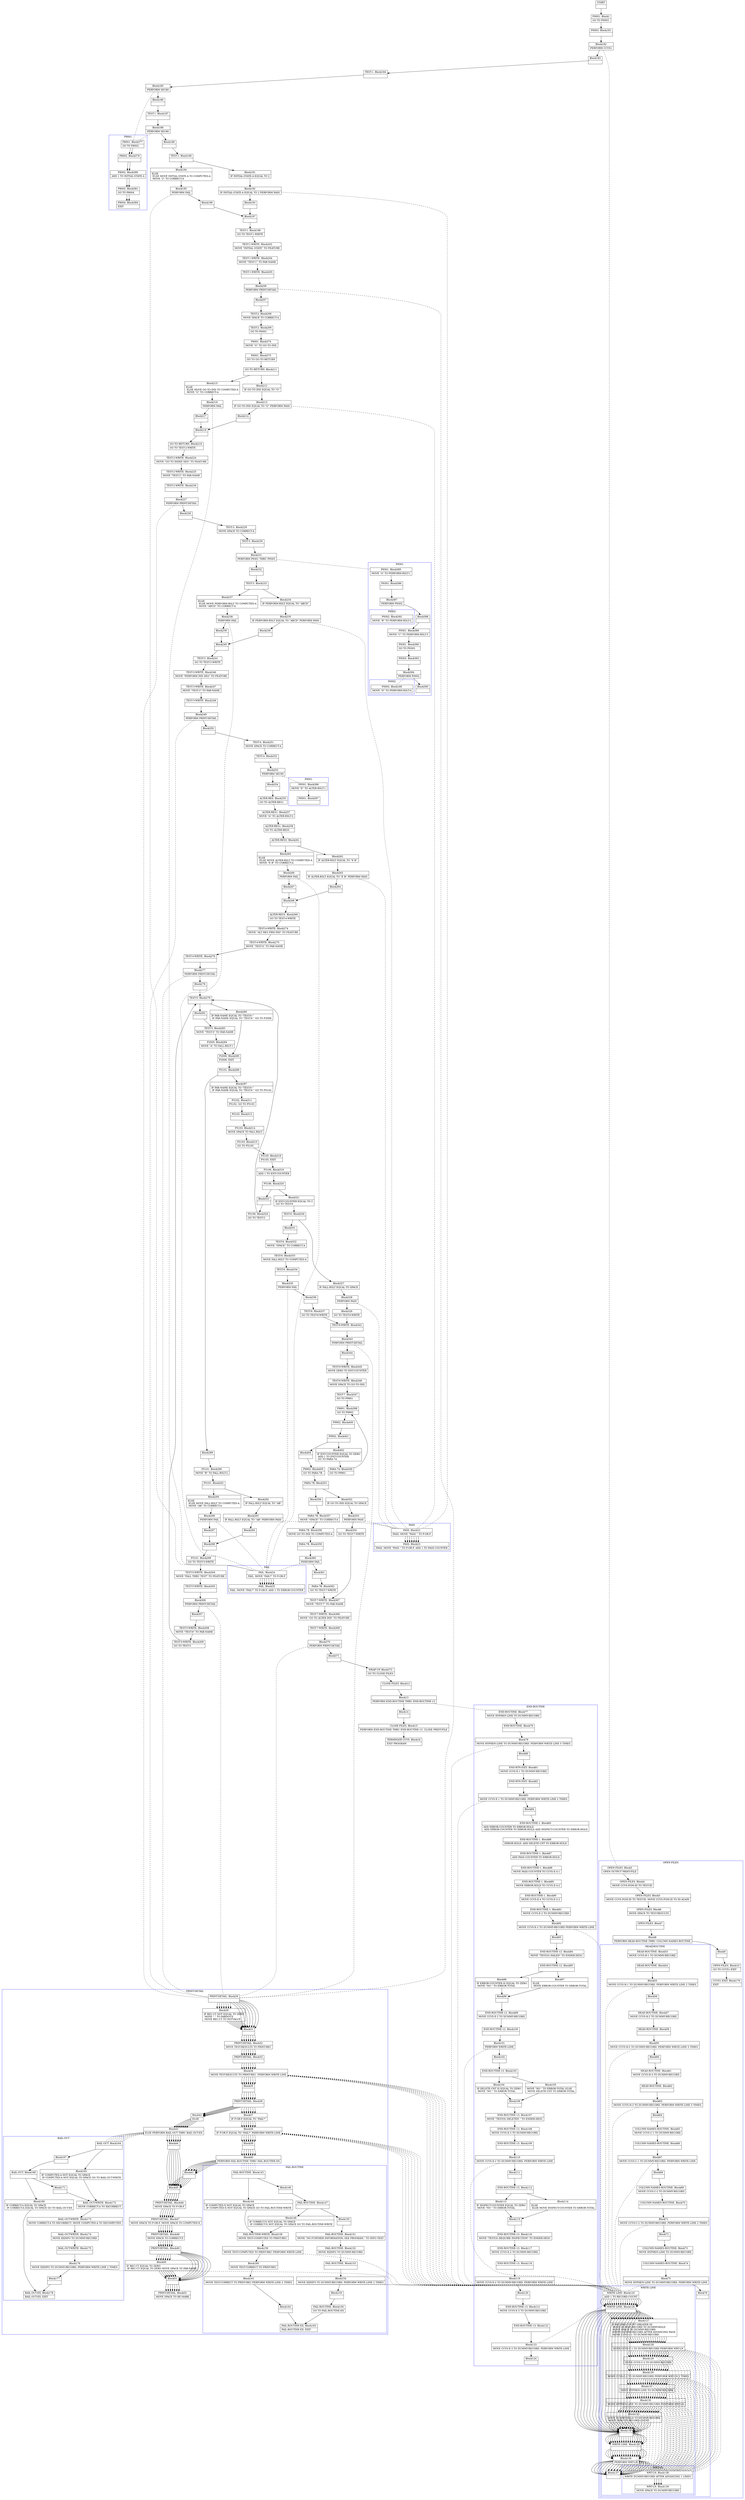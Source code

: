 digraph Cfg {
compound=true;
node [
shape = "record"
]

edge [
arrowtail = "empty"
]
Block0 [
label = "{START|}"
]
Block1 [
label = "{P0001. Block1|    GO TO P0003\l}"
]
Block181 [
label = "{P0003. Block181|}"
]
Block182 [
label = "{Block182|    PERFORM  CCVS1\l}"
]
subgraph cluster_29{
color = blue;
label = "OPEN-FILES";
Block3 [
label = "{OPEN-FILES. Block3|    OPEN     OUTPUT PRINT-FILE\l}"
]
Block4 [
label = "{OPEN-FILES. Block4|    MOVE CCVS-PGM-ID TO TEST-ID\l}"
]
Block5 [
label = "{OPEN-FILES. Block5|    MOVE CCVS-PGM-ID TO TEST-ID. MOVE CCVS-PGM-ID TO ID-AGAIN\l}"
]
Block6 [
label = "{OPEN-FILES. Block6|    MOVE    SPACE TO TEST-RESULTS\l}"
]
Block7 [
label = "{OPEN-FILES. Block7|}"
]
Block8 [
label = "{Block8|    PERFORM  HEAD-ROUTINE THRU COLUMN-NAMES-ROUTINE\l}"
]
subgraph cluster_1{
color = blue;
label = "HEAD-ROUTINE";
Block53 [
label = "{HEAD-ROUTINE. Block53|    MOVE CCVS-H-1 TO DUMMY-RECORD\l}"
]
Block54 [
label = "{HEAD-ROUTINE. Block54|}"
]
Block55 [
label = "{Block55|    MOVE CCVS-H-1 TO DUMMY-RECORD. PERFORM WRITE-LINE 2 TIMES\l}"
]
subgraph cluster_7{
color = blue;
label = "WRITE-LINE";
Block125 [
label = "{WRITE-LINE. Block125|    ADD 1 TO RECORD-COUNT\l}"
]
Block126 [
label = "{WRITE-LINE. Block126|}"
]
Block127 [
label = "{Block127|    IF RECORD-COUNT GREATER 50\l        MOVE DUMMY-RECORD TO DUMMY-HOLD\l        MOVE SPACE TO DUMMY-RECORD\l        WRITE DUMMY-RECORD AFTER ADVANCING PAGE\l        MOVE CCVS-C-1 TO DUMMY-RECORD\l}"
]
Block128 [
label = "{Block128|        MOVE CCVS-C-1 TO DUMMY-RECORD PERFORM WRT-LN\l}"
]
subgraph cluster_20{
color = blue;
label = "WRT-LN";
Block138 [
label = "{WRT-LN. Block138|    WRITE    DUMMY-RECORD AFTER ADVANCING 1 LINES\l}"
]
Block139 [
label = "{WRT-LN. Block139|    MOVE SPACE TO DUMMY-RECORD\l}"
]
Block138 -> Block139

}
Block128 -> Block138 [style=dashed, arrowhead=none]

Block129 [
label = "{Block129|        MOVE CCVS-C-2 TO DUMMY-RECORD\l}"
]
Block130 [
label = "{Block130|        MOVE CCVS-C-2 TO DUMMY-RECORD PERFORM WRT-LN 2 TIMES\l}"
]
subgraph cluster_21{
color = blue;
label = "WRT-LN";
Block138 [
label = "{WRT-LN. Block138|    WRITE    DUMMY-RECORD AFTER ADVANCING 1 LINES\l}"
]
Block139 [
label = "{WRT-LN. Block139|    MOVE SPACE TO DUMMY-RECORD\l}"
]
Block138 -> Block139

}
Block130 -> Block138 [style=dashed, arrowhead=none]

Block131 [
label = "{Block131|        MOVE HYPHEN-LINE TO DUMMY-RECORD\l}"
]
Block132 [
label = "{Block132|        MOVE HYPHEN-LINE TO DUMMY-RECORD PERFORM WRT-LN\l}"
]
subgraph cluster_22{
color = blue;
label = "WRT-LN";
Block138 [
label = "{WRT-LN. Block138|    WRITE    DUMMY-RECORD AFTER ADVANCING 1 LINES\l}"
]
Block139 [
label = "{WRT-LN. Block139|    MOVE SPACE TO DUMMY-RECORD\l}"
]
Block138 -> Block139

}
Block132 -> Block138 [style=dashed, arrowhead=none]

Block133 [
label = "{Block133|        MOVE DUMMY-HOLD TO DUMMY-RECORD\l        MOVE ZERO TO RECORD-COUNT\l}"
]
Block134 [
label = "{Block134|}"
]
Block135 [
label = "{WRITE-LINE. Block135|}"
]
Block136 [
label = "{Block136|    PERFORM WRT-LN\l}"
]
subgraph cluster_23{
color = blue;
label = "WRT-LN";
Block138 [
label = "{WRT-LN. Block138|    WRITE    DUMMY-RECORD AFTER ADVANCING 1 LINES\l}"
]
Block139 [
label = "{WRT-LN. Block139|    MOVE SPACE TO DUMMY-RECORD\l}"
]
Block138 -> Block139

}
Block136 -> Block138 [style=dashed, arrowhead=none]

Block137 [
label = "{Block137|}"
]
Block125 -> Block126
Block126 -> Block127
Block126 -> Block134
Block127 -> Block128
Block128 -> Block129
Block129 -> Block130
Block130 -> Block131
Block131 -> Block132
Block132 -> Block133
Block133 -> Block134
Block134 -> Block135
Block135 -> Block136
Block136 -> Block137

}
Block55 -> Block125 [style=dashed, arrowhead=none]

Block56 [
label = "{Block56|}"
]
Block57 [
label = "{HEAD-ROUTINE. Block57|    MOVE CCVS-H-2 TO DUMMY-RECORD\l}"
]
Block58 [
label = "{HEAD-ROUTINE. Block58|}"
]
Block59 [
label = "{Block59|    MOVE CCVS-H-2 TO DUMMY-RECORD. PERFORM WRITE-LINE 5 TIMES\l}"
]
subgraph cluster_8{
color = blue;
label = "WRITE-LINE";
Block125 [
label = "{WRITE-LINE. Block125|    ADD 1 TO RECORD-COUNT\l}"
]
Block126 [
label = "{WRITE-LINE. Block126|}"
]
Block127 [
label = "{Block127|    IF RECORD-COUNT GREATER 50\l        MOVE DUMMY-RECORD TO DUMMY-HOLD\l        MOVE SPACE TO DUMMY-RECORD\l        WRITE DUMMY-RECORD AFTER ADVANCING PAGE\l        MOVE CCVS-C-1 TO DUMMY-RECORD\l}"
]
Block128 [
label = "{Block128|        MOVE CCVS-C-1 TO DUMMY-RECORD PERFORM WRT-LN\l}"
]
Block128 -> Block138 [style=dashed, arrowhead=none]

Block129 [
label = "{Block129|        MOVE CCVS-C-2 TO DUMMY-RECORD\l}"
]
Block130 [
label = "{Block130|        MOVE CCVS-C-2 TO DUMMY-RECORD PERFORM WRT-LN 2 TIMES\l}"
]
Block130 -> Block138 [style=dashed, arrowhead=none]

Block131 [
label = "{Block131|        MOVE HYPHEN-LINE TO DUMMY-RECORD\l}"
]
Block132 [
label = "{Block132|        MOVE HYPHEN-LINE TO DUMMY-RECORD PERFORM WRT-LN\l}"
]
Block132 -> Block138 [style=dashed, arrowhead=none]

Block133 [
label = "{Block133|        MOVE DUMMY-HOLD TO DUMMY-RECORD\l        MOVE ZERO TO RECORD-COUNT\l}"
]
Block134 [
label = "{Block134|}"
]
Block135 [
label = "{WRITE-LINE. Block135|}"
]
Block136 [
label = "{Block136|    PERFORM WRT-LN\l}"
]
Block136 -> Block138 [style=dashed, arrowhead=none]

Block137 [
label = "{Block137|}"
]
Block125 -> Block126
Block126 -> Block127
Block126 -> Block134
Block127 -> Block128
Block128 -> Block129
Block129 -> Block130
Block130 -> Block131
Block131 -> Block132
Block132 -> Block133
Block133 -> Block134
Block134 -> Block135
Block135 -> Block136
Block136 -> Block137

}
Block59 -> Block125 [style=dashed, arrowhead=none]

Block60 [
label = "{Block60|}"
]
Block61 [
label = "{HEAD-ROUTINE. Block61|    MOVE CCVS-H-3 TO DUMMY-RECORD\l}"
]
Block62 [
label = "{HEAD-ROUTINE. Block62|}"
]
Block63 [
label = "{Block63|    MOVE CCVS-H-3 TO DUMMY-RECORD. PERFORM WRITE-LINE 3 TIMES\l}"
]
subgraph cluster_9{
color = blue;
label = "WRITE-LINE";
Block125 [
label = "{WRITE-LINE. Block125|    ADD 1 TO RECORD-COUNT\l}"
]
Block126 [
label = "{WRITE-LINE. Block126|}"
]
Block127 [
label = "{Block127|    IF RECORD-COUNT GREATER 50\l        MOVE DUMMY-RECORD TO DUMMY-HOLD\l        MOVE SPACE TO DUMMY-RECORD\l        WRITE DUMMY-RECORD AFTER ADVANCING PAGE\l        MOVE CCVS-C-1 TO DUMMY-RECORD\l}"
]
Block128 [
label = "{Block128|        MOVE CCVS-C-1 TO DUMMY-RECORD PERFORM WRT-LN\l}"
]
Block128 -> Block138 [style=dashed, arrowhead=none]

Block129 [
label = "{Block129|        MOVE CCVS-C-2 TO DUMMY-RECORD\l}"
]
Block130 [
label = "{Block130|        MOVE CCVS-C-2 TO DUMMY-RECORD PERFORM WRT-LN 2 TIMES\l}"
]
Block130 -> Block138 [style=dashed, arrowhead=none]

Block131 [
label = "{Block131|        MOVE HYPHEN-LINE TO DUMMY-RECORD\l}"
]
Block132 [
label = "{Block132|        MOVE HYPHEN-LINE TO DUMMY-RECORD PERFORM WRT-LN\l}"
]
Block132 -> Block138 [style=dashed, arrowhead=none]

Block133 [
label = "{Block133|        MOVE DUMMY-HOLD TO DUMMY-RECORD\l        MOVE ZERO TO RECORD-COUNT\l}"
]
Block134 [
label = "{Block134|}"
]
Block135 [
label = "{WRITE-LINE. Block135|}"
]
Block136 [
label = "{Block136|    PERFORM WRT-LN\l}"
]
Block136 -> Block138 [style=dashed, arrowhead=none]

Block137 [
label = "{Block137|}"
]
Block125 -> Block126
Block126 -> Block127
Block126 -> Block134
Block127 -> Block128
Block128 -> Block129
Block129 -> Block130
Block130 -> Block131
Block131 -> Block132
Block132 -> Block133
Block133 -> Block134
Block134 -> Block135
Block135 -> Block136
Block136 -> Block137

}
Block63 -> Block125 [style=dashed, arrowhead=none]

Block64 [
label = "{Block64|}"
]
Block65 [
label = "{COLUMN-NAMES-ROUTINE. Block65|    MOVE CCVS-C-1 TO DUMMY-RECORD\l}"
]
Block66 [
label = "{COLUMN-NAMES-ROUTINE. Block66|}"
]
Block67 [
label = "{Block67|    MOVE CCVS-C-1 TO DUMMY-RECORD. PERFORM WRITE-LINE\l}"
]
subgraph cluster_10{
color = blue;
label = "WRITE-LINE";
Block125 [
label = "{WRITE-LINE. Block125|    ADD 1 TO RECORD-COUNT\l}"
]
Block126 [
label = "{WRITE-LINE. Block126|}"
]
Block127 [
label = "{Block127|    IF RECORD-COUNT GREATER 50\l        MOVE DUMMY-RECORD TO DUMMY-HOLD\l        MOVE SPACE TO DUMMY-RECORD\l        WRITE DUMMY-RECORD AFTER ADVANCING PAGE\l        MOVE CCVS-C-1 TO DUMMY-RECORD\l}"
]
Block128 [
label = "{Block128|        MOVE CCVS-C-1 TO DUMMY-RECORD PERFORM WRT-LN\l}"
]
Block128 -> Block138 [style=dashed, arrowhead=none]

Block129 [
label = "{Block129|        MOVE CCVS-C-2 TO DUMMY-RECORD\l}"
]
Block130 [
label = "{Block130|        MOVE CCVS-C-2 TO DUMMY-RECORD PERFORM WRT-LN 2 TIMES\l}"
]
Block130 -> Block138 [style=dashed, arrowhead=none]

Block131 [
label = "{Block131|        MOVE HYPHEN-LINE TO DUMMY-RECORD\l}"
]
Block132 [
label = "{Block132|        MOVE HYPHEN-LINE TO DUMMY-RECORD PERFORM WRT-LN\l}"
]
Block132 -> Block138 [style=dashed, arrowhead=none]

Block133 [
label = "{Block133|        MOVE DUMMY-HOLD TO DUMMY-RECORD\l        MOVE ZERO TO RECORD-COUNT\l}"
]
Block134 [
label = "{Block134|}"
]
Block135 [
label = "{WRITE-LINE. Block135|}"
]
Block136 [
label = "{Block136|    PERFORM WRT-LN\l}"
]
Block136 -> Block138 [style=dashed, arrowhead=none]

Block137 [
label = "{Block137|}"
]
Block125 -> Block126
Block126 -> Block127
Block126 -> Block134
Block127 -> Block128
Block128 -> Block129
Block129 -> Block130
Block130 -> Block131
Block131 -> Block132
Block132 -> Block133
Block133 -> Block134
Block134 -> Block135
Block135 -> Block136
Block136 -> Block137

}
Block67 -> Block125 [style=dashed, arrowhead=none]

Block68 [
label = "{Block68|}"
]
Block69 [
label = "{COLUMN-NAMES-ROUTINE. Block69|    MOVE CCVS-C-2 TO DUMMY-RECORD\l}"
]
Block70 [
label = "{COLUMN-NAMES-ROUTINE. Block70|}"
]
Block71 [
label = "{Block71|    MOVE CCVS-C-2 TO DUMMY-RECORD. PERFORM WRITE-LINE 2 TIMES\l}"
]
subgraph cluster_11{
color = blue;
label = "WRITE-LINE";
Block125 [
label = "{WRITE-LINE. Block125|    ADD 1 TO RECORD-COUNT\l}"
]
Block126 [
label = "{WRITE-LINE. Block126|}"
]
Block127 [
label = "{Block127|    IF RECORD-COUNT GREATER 50\l        MOVE DUMMY-RECORD TO DUMMY-HOLD\l        MOVE SPACE TO DUMMY-RECORD\l        WRITE DUMMY-RECORD AFTER ADVANCING PAGE\l        MOVE CCVS-C-1 TO DUMMY-RECORD\l}"
]
Block128 [
label = "{Block128|        MOVE CCVS-C-1 TO DUMMY-RECORD PERFORM WRT-LN\l}"
]
Block128 -> Block138 [style=dashed, arrowhead=none]

Block129 [
label = "{Block129|        MOVE CCVS-C-2 TO DUMMY-RECORD\l}"
]
Block130 [
label = "{Block130|        MOVE CCVS-C-2 TO DUMMY-RECORD PERFORM WRT-LN 2 TIMES\l}"
]
Block130 -> Block138 [style=dashed, arrowhead=none]

Block131 [
label = "{Block131|        MOVE HYPHEN-LINE TO DUMMY-RECORD\l}"
]
Block132 [
label = "{Block132|        MOVE HYPHEN-LINE TO DUMMY-RECORD PERFORM WRT-LN\l}"
]
Block132 -> Block138 [style=dashed, arrowhead=none]

Block133 [
label = "{Block133|        MOVE DUMMY-HOLD TO DUMMY-RECORD\l        MOVE ZERO TO RECORD-COUNT\l}"
]
Block134 [
label = "{Block134|}"
]
Block135 [
label = "{WRITE-LINE. Block135|}"
]
Block136 [
label = "{Block136|    PERFORM WRT-LN\l}"
]
Block136 -> Block138 [style=dashed, arrowhead=none]

Block137 [
label = "{Block137|}"
]
Block125 -> Block126
Block126 -> Block127
Block126 -> Block134
Block127 -> Block128
Block128 -> Block129
Block129 -> Block130
Block130 -> Block131
Block131 -> Block132
Block132 -> Block133
Block133 -> Block134
Block134 -> Block135
Block135 -> Block136
Block136 -> Block137

}
Block71 -> Block125 [style=dashed, arrowhead=none]

Block72 [
label = "{Block72|}"
]
Block73 [
label = "{COLUMN-NAMES-ROUTINE. Block73|    MOVE HYPHEN-LINE TO DUMMY-RECORD\l}"
]
Block74 [
label = "{COLUMN-NAMES-ROUTINE. Block74|}"
]
Block75 [
label = "{Block75|    MOVE HYPHEN-LINE TO DUMMY-RECORD. PERFORM WRITE-LINE\l}"
]
subgraph cluster_12{
color = blue;
label = "WRITE-LINE";
Block125 [
label = "{WRITE-LINE. Block125|    ADD 1 TO RECORD-COUNT\l}"
]
Block126 [
label = "{WRITE-LINE. Block126|}"
]
Block127 [
label = "{Block127|    IF RECORD-COUNT GREATER 50\l        MOVE DUMMY-RECORD TO DUMMY-HOLD\l        MOVE SPACE TO DUMMY-RECORD\l        WRITE DUMMY-RECORD AFTER ADVANCING PAGE\l        MOVE CCVS-C-1 TO DUMMY-RECORD\l}"
]
Block128 [
label = "{Block128|        MOVE CCVS-C-1 TO DUMMY-RECORD PERFORM WRT-LN\l}"
]
Block128 -> Block138 [style=dashed, arrowhead=none]

Block129 [
label = "{Block129|        MOVE CCVS-C-2 TO DUMMY-RECORD\l}"
]
Block130 [
label = "{Block130|        MOVE CCVS-C-2 TO DUMMY-RECORD PERFORM WRT-LN 2 TIMES\l}"
]
Block130 -> Block138 [style=dashed, arrowhead=none]

Block131 [
label = "{Block131|        MOVE HYPHEN-LINE TO DUMMY-RECORD\l}"
]
Block132 [
label = "{Block132|        MOVE HYPHEN-LINE TO DUMMY-RECORD PERFORM WRT-LN\l}"
]
Block132 -> Block138 [style=dashed, arrowhead=none]

Block133 [
label = "{Block133|        MOVE DUMMY-HOLD TO DUMMY-RECORD\l        MOVE ZERO TO RECORD-COUNT\l}"
]
Block134 [
label = "{Block134|}"
]
Block135 [
label = "{WRITE-LINE. Block135|}"
]
Block136 [
label = "{Block136|    PERFORM WRT-LN\l}"
]
Block136 -> Block138 [style=dashed, arrowhead=none]

Block137 [
label = "{Block137|}"
]
Block125 -> Block126
Block126 -> Block127
Block126 -> Block134
Block127 -> Block128
Block128 -> Block129
Block129 -> Block130
Block130 -> Block131
Block131 -> Block132
Block132 -> Block133
Block133 -> Block134
Block134 -> Block135
Block135 -> Block136
Block136 -> Block137

}
Block75 -> Block125 [style=dashed, arrowhead=none]

Block76 [
label = "{Block76|}"
]
Block53 -> Block54
Block54 -> Block55
Block55 -> Block56
Block56 -> Block57
Block57 -> Block58
Block58 -> Block59
Block59 -> Block60
Block60 -> Block61
Block61 -> Block62
Block62 -> Block63
Block63 -> Block64
Block64 -> Block65
Block65 -> Block66
Block66 -> Block67
Block67 -> Block68
Block68 -> Block69
Block69 -> Block70
Block70 -> Block71
Block71 -> Block72
Block72 -> Block73
Block73 -> Block74
Block74 -> Block75
Block75 -> Block76

}
Block8 -> Block53 [style=dashed, arrowhead=none]

Block9 [
label = "{Block9|}"
]
Block10 [
label = "{OPEN-FILES. Block10|    GO TO CCVS1-EXIT\l}"
]
Block179 [
label = "{CCVS1-EXIT. Block179|    EXIT\l}"
]
Block3 -> Block4
Block4 -> Block5
Block5 -> Block6
Block6 -> Block7
Block7 -> Block8
Block8 -> Block9
Block9 -> Block10
Block10 -> Block179

}
Block182 -> Block3 [style=dashed, arrowhead=none]

Block183 [
label = "{Block183|}"
]
Block184 [
label = "{TEST-1. Block184|}"
]
Block185 [
label = "{Block185|    PERFORM SEC80\l}"
]
subgraph cluster_30{
color = blue;
label = "P8001";
Block377 [
label = "{P8001. Block377|    GO TO P8002\l}"
]
Block379 [
label = "{P8002. Block379|}"
]
Block380 [
label = "{P8002. Block380|    ADD 1 TO INITIAL-STATE-A\l}"
]
Block381 [
label = "{P8002. Block381|    GO TO P8004\l}"
]
Block384 [
label = "{P8004. Block384|    EXIT\l}"
]
Block377 -> Block379
Block379 -> Block380
Block380 -> Block381
Block381 -> Block384

}
Block185 -> Block377 [style=dashed, arrowhead=none]

Block186 [
label = "{Block186|}"
]
Block187 [
label = "{TEST-1. Block187|}"
]
Block188 [
label = "{Block188|    PERFORM SEC80\l}"
]
subgraph cluster_31{
color = blue;
label = "P8001";
Block377 [
label = "{P8001. Block377|    GO TO P8002\l}"
]
Block379 [
label = "{P8002. Block379|}"
]
Block380 [
label = "{P8002. Block380|    ADD 1 TO INITIAL-STATE-A\l}"
]
Block381 [
label = "{P8002. Block381|    GO TO P8004\l}"
]
Block384 [
label = "{P8004. Block384|    EXIT\l}"
]
Block377 -> Block379
Block379 -> Block380
Block380 -> Block381
Block381 -> Block384

}
Block188 -> Block377 [style=dashed, arrowhead=none]

Block189 [
label = "{Block189|}"
]
Block190 [
label = "{TEST-1. Block190|}"
]
Block191 [
label = "{Block191|    IF INITIAL-STATE-A EQUAL TO 2\l}"
]
Block192 [
label = "{Block192|    IF INITIAL-STATE-A EQUAL TO 2 PERFORM PASS\l}"
]
subgraph cluster_32{
color = blue;
label = "PASS";
Block22 [
label = "{PASS. Block22|PASS.  MOVE \"PASS \" TO P-OR-F\l}"
]
Block23 [
label = "{PASS. Block23|PASS.  MOVE \"PASS \" TO P-OR-F.  ADD 1 TO PASS-COUNTER\l}"
]
Block22 -> Block23

}
Block192 -> Block22 [style=dashed, arrowhead=none]

Block193 [
label = "{Block193|}"
]
Block197 [
label = "{Block197|}"
]
Block198 [
label = "{TEST-1. Block198|    GO TO TEST-1-WRITE\l}"
]
Block203 [
label = "{TEST-1-WRITE. Block203|    MOVE \"INITIAL STATE\" TO FEATURE\l}"
]
Block204 [
label = "{TEST-1-WRITE. Block204|    MOVE \"TEST-1\" TO PAR-NAME\l}"
]
Block205 [
label = "{TEST-1-WRITE. Block205|}"
]
Block206 [
label = "{Block206|    PERFORM PRINT-DETAIL\l}"
]
subgraph cluster_35{
color = blue;
label = "PRINT-DETAIL";
Block29 [
label = "{PRINT-DETAIL. Block29|}"
]
Block30 [
label = "{Block30|    IF REC-CT NOT EQUAL TO ZERO\l            MOVE \".\" TO PARDOT-X\l            MOVE REC-CT TO DOTVALUE\l}"
]
Block31 [
label = "{Block31|}"
]
Block32 [
label = "{PRINT-DETAIL. Block32|    MOVE     TEST-RESULTS TO PRINT-REC\l}"
]
Block33 [
label = "{PRINT-DETAIL. Block33|}"
]
Block34 [
label = "{Block34|    MOVE     TEST-RESULTS TO PRINT-REC. PERFORM WRITE-LINE\l}"
]
subgraph cluster_3{
color = blue;
label = "WRITE-LINE";
Block125 [
label = "{WRITE-LINE. Block125|    ADD 1 TO RECORD-COUNT\l}"
]
Block126 [
label = "{WRITE-LINE. Block126|}"
]
Block127 [
label = "{Block127|    IF RECORD-COUNT GREATER 50\l        MOVE DUMMY-RECORD TO DUMMY-HOLD\l        MOVE SPACE TO DUMMY-RECORD\l        WRITE DUMMY-RECORD AFTER ADVANCING PAGE\l        MOVE CCVS-C-1 TO DUMMY-RECORD\l}"
]
Block128 [
label = "{Block128|        MOVE CCVS-C-1 TO DUMMY-RECORD PERFORM WRT-LN\l}"
]
Block128 -> Block138 [style=dashed, arrowhead=none]

Block129 [
label = "{Block129|        MOVE CCVS-C-2 TO DUMMY-RECORD\l}"
]
Block130 [
label = "{Block130|        MOVE CCVS-C-2 TO DUMMY-RECORD PERFORM WRT-LN 2 TIMES\l}"
]
Block130 -> Block138 [style=dashed, arrowhead=none]

Block131 [
label = "{Block131|        MOVE HYPHEN-LINE TO DUMMY-RECORD\l}"
]
Block132 [
label = "{Block132|        MOVE HYPHEN-LINE TO DUMMY-RECORD PERFORM WRT-LN\l}"
]
Block132 -> Block138 [style=dashed, arrowhead=none]

Block133 [
label = "{Block133|        MOVE DUMMY-HOLD TO DUMMY-RECORD\l        MOVE ZERO TO RECORD-COUNT\l}"
]
Block134 [
label = "{Block134|}"
]
Block135 [
label = "{WRITE-LINE. Block135|}"
]
Block136 [
label = "{Block136|    PERFORM WRT-LN\l}"
]
Block136 -> Block138 [style=dashed, arrowhead=none]

Block137 [
label = "{Block137|}"
]
Block125 -> Block126
Block126 -> Block127
Block126 -> Block134
Block127 -> Block128
Block128 -> Block129
Block129 -> Block130
Block130 -> Block131
Block131 -> Block132
Block132 -> Block133
Block133 -> Block134
Block134 -> Block135
Block135 -> Block136
Block136 -> Block137

}
Block34 -> Block125 [style=dashed, arrowhead=none]

Block35 [
label = "{Block35|}"
]
Block36 [
label = "{PRINT-DETAIL. Block36|}"
]
Block37 [
label = "{Block37|    IF P-OR-F EQUAL TO \"FAIL*\"\l}"
]
Block38 [
label = "{Block38|    IF P-OR-F EQUAL TO \"FAIL*\"  PERFORM WRITE-LINE\l}"
]
subgraph cluster_4{
color = blue;
label = "WRITE-LINE";
Block125 [
label = "{WRITE-LINE. Block125|    ADD 1 TO RECORD-COUNT\l}"
]
Block126 [
label = "{WRITE-LINE. Block126|}"
]
Block127 [
label = "{Block127|    IF RECORD-COUNT GREATER 50\l        MOVE DUMMY-RECORD TO DUMMY-HOLD\l        MOVE SPACE TO DUMMY-RECORD\l        WRITE DUMMY-RECORD AFTER ADVANCING PAGE\l        MOVE CCVS-C-1 TO DUMMY-RECORD\l}"
]
Block128 [
label = "{Block128|        MOVE CCVS-C-1 TO DUMMY-RECORD PERFORM WRT-LN\l}"
]
Block128 -> Block138 [style=dashed, arrowhead=none]

Block129 [
label = "{Block129|        MOVE CCVS-C-2 TO DUMMY-RECORD\l}"
]
Block130 [
label = "{Block130|        MOVE CCVS-C-2 TO DUMMY-RECORD PERFORM WRT-LN 2 TIMES\l}"
]
Block130 -> Block138 [style=dashed, arrowhead=none]

Block131 [
label = "{Block131|        MOVE HYPHEN-LINE TO DUMMY-RECORD\l}"
]
Block132 [
label = "{Block132|        MOVE HYPHEN-LINE TO DUMMY-RECORD PERFORM WRT-LN\l}"
]
Block132 -> Block138 [style=dashed, arrowhead=none]

Block133 [
label = "{Block133|        MOVE DUMMY-HOLD TO DUMMY-RECORD\l        MOVE ZERO TO RECORD-COUNT\l}"
]
Block134 [
label = "{Block134|}"
]
Block135 [
label = "{WRITE-LINE. Block135|}"
]
Block136 [
label = "{Block136|    PERFORM WRT-LN\l}"
]
Block136 -> Block138 [style=dashed, arrowhead=none]

Block137 [
label = "{Block137|}"
]
Block125 -> Block126
Block126 -> Block127
Block126 -> Block134
Block127 -> Block128
Block128 -> Block129
Block129 -> Block130
Block130 -> Block131
Block131 -> Block132
Block132 -> Block133
Block133 -> Block134
Block134 -> Block135
Block135 -> Block136
Block136 -> Block137

}
Block38 -> Block125 [style=dashed, arrowhead=none]

Block39 [
label = "{Block39|}"
]
Block40 [
label = "{Block40|       PERFORM FAIL-ROUTINE THRU FAIL-ROUTINE-EX\l}"
]
subgraph cluster_5{
color = blue;
label = "FAIL-ROUTINE";
Block143 [
label = "{FAIL-ROUTINE. Block143|}"
]
Block144 [
label = "{Block144|    IF COMPUTED-X NOT EQUAL TO SPACE\l    IF COMPUTED-X NOT EQUAL TO SPACE GO TO FAIL-ROUTINE-WRITE\l}"
]
Block158 [
label = "{FAIL-ROUTINE-WRITE. Block158|    MOVE TEST-COMPUTED TO PRINT-REC\l}"
]
Block159 [
label = "{Block159|    MOVE TEST-COMPUTED TO PRINT-REC PERFORM WRITE-LINE\l}"
]
subgraph cluster_26{
color = blue;
label = "WRITE-LINE";
Block125 [
label = "{WRITE-LINE. Block125|    ADD 1 TO RECORD-COUNT\l}"
]
Block126 [
label = "{WRITE-LINE. Block126|}"
]
Block127 [
label = "{Block127|    IF RECORD-COUNT GREATER 50\l        MOVE DUMMY-RECORD TO DUMMY-HOLD\l        MOVE SPACE TO DUMMY-RECORD\l        WRITE DUMMY-RECORD AFTER ADVANCING PAGE\l        MOVE CCVS-C-1 TO DUMMY-RECORD\l}"
]
Block128 [
label = "{Block128|        MOVE CCVS-C-1 TO DUMMY-RECORD PERFORM WRT-LN\l}"
]
Block128 -> Block138 [style=dashed, arrowhead=none]

Block129 [
label = "{Block129|        MOVE CCVS-C-2 TO DUMMY-RECORD\l}"
]
Block130 [
label = "{Block130|        MOVE CCVS-C-2 TO DUMMY-RECORD PERFORM WRT-LN 2 TIMES\l}"
]
Block130 -> Block138 [style=dashed, arrowhead=none]

Block131 [
label = "{Block131|        MOVE HYPHEN-LINE TO DUMMY-RECORD\l}"
]
Block132 [
label = "{Block132|        MOVE HYPHEN-LINE TO DUMMY-RECORD PERFORM WRT-LN\l}"
]
Block132 -> Block138 [style=dashed, arrowhead=none]

Block133 [
label = "{Block133|        MOVE DUMMY-HOLD TO DUMMY-RECORD\l        MOVE ZERO TO RECORD-COUNT\l}"
]
Block134 [
label = "{Block134|}"
]
Block135 [
label = "{WRITE-LINE. Block135|}"
]
Block136 [
label = "{Block136|    PERFORM WRT-LN\l}"
]
Block136 -> Block138 [style=dashed, arrowhead=none]

Block137 [
label = "{Block137|}"
]
Block125 -> Block126
Block126 -> Block127
Block126 -> Block134
Block127 -> Block128
Block128 -> Block129
Block129 -> Block130
Block130 -> Block131
Block131 -> Block132
Block132 -> Block133
Block133 -> Block134
Block134 -> Block135
Block135 -> Block136
Block136 -> Block137

}
Block159 -> Block125 [style=dashed, arrowhead=none]

Block160 [
label = "{Block160|    MOVE TEST-CORRECT TO PRINT-REC\l}"
]
Block161 [
label = "{Block161|    MOVE TEST-CORRECT TO PRINT-REC PERFORM WRITE-LINE 2 TIMES\l}"
]
subgraph cluster_27{
color = blue;
label = "WRITE-LINE";
Block125 [
label = "{WRITE-LINE. Block125|    ADD 1 TO RECORD-COUNT\l}"
]
Block126 [
label = "{WRITE-LINE. Block126|}"
]
Block127 [
label = "{Block127|    IF RECORD-COUNT GREATER 50\l        MOVE DUMMY-RECORD TO DUMMY-HOLD\l        MOVE SPACE TO DUMMY-RECORD\l        WRITE DUMMY-RECORD AFTER ADVANCING PAGE\l        MOVE CCVS-C-1 TO DUMMY-RECORD\l}"
]
Block128 [
label = "{Block128|        MOVE CCVS-C-1 TO DUMMY-RECORD PERFORM WRT-LN\l}"
]
Block128 -> Block138 [style=dashed, arrowhead=none]

Block129 [
label = "{Block129|        MOVE CCVS-C-2 TO DUMMY-RECORD\l}"
]
Block130 [
label = "{Block130|        MOVE CCVS-C-2 TO DUMMY-RECORD PERFORM WRT-LN 2 TIMES\l}"
]
Block130 -> Block138 [style=dashed, arrowhead=none]

Block131 [
label = "{Block131|        MOVE HYPHEN-LINE TO DUMMY-RECORD\l}"
]
Block132 [
label = "{Block132|        MOVE HYPHEN-LINE TO DUMMY-RECORD PERFORM WRT-LN\l}"
]
Block132 -> Block138 [style=dashed, arrowhead=none]

Block133 [
label = "{Block133|        MOVE DUMMY-HOLD TO DUMMY-RECORD\l        MOVE ZERO TO RECORD-COUNT\l}"
]
Block134 [
label = "{Block134|}"
]
Block135 [
label = "{WRITE-LINE. Block135|}"
]
Block136 [
label = "{Block136|    PERFORM WRT-LN\l}"
]
Block136 -> Block138 [style=dashed, arrowhead=none]

Block137 [
label = "{Block137|}"
]
Block125 -> Block126
Block126 -> Block127
Block126 -> Block134
Block127 -> Block128
Block128 -> Block129
Block129 -> Block130
Block130 -> Block131
Block131 -> Block132
Block132 -> Block133
Block133 -> Block134
Block134 -> Block135
Block135 -> Block136
Block136 -> Block137

}
Block161 -> Block125 [style=dashed, arrowhead=none]

Block162 [
label = "{Block162|}"
]
Block163 [
label = "{FAIL-ROUTINE-EX. Block163|FAIL-ROUTINE-EX. EXIT\l}"
]
Block146 [
label = "{Block146|}"
]
Block147 [
label = "{FAIL-ROUTINE. Block147|}"
]
Block148 [
label = "{Block148|    IF CORRECT-X NOT EQUAL TO SPACE\l    IF CORRECT-X NOT EQUAL TO SPACE GO TO FAIL-ROUTINE-WRITE\l}"
]
Block150 [
label = "{Block150|}"
]
Block151 [
label = "{FAIL-ROUTINE. Block151|    MOVE \"NO FURTHER INFORMATION, SEE PROGRAM.\" TO INFO-TEXT\l}"
]
Block152 [
label = "{FAIL-ROUTINE. Block152|    MOVE XXINFO TO DUMMY-RECORD\l}"
]
Block153 [
label = "{FAIL-ROUTINE. Block153|}"
]
Block154 [
label = "{Block154|    MOVE XXINFO TO DUMMY-RECORD. PERFORM WRITE-LINE 2 TIMES\l}"
]
subgraph cluster_25{
color = blue;
label = "WRITE-LINE";
Block125 [
label = "{WRITE-LINE. Block125|    ADD 1 TO RECORD-COUNT\l}"
]
Block126 [
label = "{WRITE-LINE. Block126|}"
]
Block127 [
label = "{Block127|    IF RECORD-COUNT GREATER 50\l        MOVE DUMMY-RECORD TO DUMMY-HOLD\l        MOVE SPACE TO DUMMY-RECORD\l        WRITE DUMMY-RECORD AFTER ADVANCING PAGE\l        MOVE CCVS-C-1 TO DUMMY-RECORD\l}"
]
Block128 [
label = "{Block128|        MOVE CCVS-C-1 TO DUMMY-RECORD PERFORM WRT-LN\l}"
]
Block128 -> Block138 [style=dashed, arrowhead=none]

Block129 [
label = "{Block129|        MOVE CCVS-C-2 TO DUMMY-RECORD\l}"
]
Block130 [
label = "{Block130|        MOVE CCVS-C-2 TO DUMMY-RECORD PERFORM WRT-LN 2 TIMES\l}"
]
Block130 -> Block138 [style=dashed, arrowhead=none]

Block131 [
label = "{Block131|        MOVE HYPHEN-LINE TO DUMMY-RECORD\l}"
]
Block132 [
label = "{Block132|        MOVE HYPHEN-LINE TO DUMMY-RECORD PERFORM WRT-LN\l}"
]
Block132 -> Block138 [style=dashed, arrowhead=none]

Block133 [
label = "{Block133|        MOVE DUMMY-HOLD TO DUMMY-RECORD\l        MOVE ZERO TO RECORD-COUNT\l}"
]
Block134 [
label = "{Block134|}"
]
Block135 [
label = "{WRITE-LINE. Block135|}"
]
Block136 [
label = "{Block136|    PERFORM WRT-LN\l}"
]
Block136 -> Block138 [style=dashed, arrowhead=none]

Block137 [
label = "{Block137|}"
]
Block125 -> Block126
Block126 -> Block127
Block126 -> Block134
Block127 -> Block128
Block128 -> Block129
Block129 -> Block130
Block130 -> Block131
Block131 -> Block132
Block132 -> Block133
Block133 -> Block134
Block134 -> Block135
Block135 -> Block136
Block136 -> Block137

}
Block154 -> Block125 [style=dashed, arrowhead=none]

Block155 [
label = "{Block155|}"
]
Block156 [
label = "{FAIL-ROUTINE. Block156|    GO TO FAIL-ROUTINE-EX\l}"
]
Block143 -> Block144
Block143 -> Block146
Block144 -> Block158
Block158 -> Block159
Block159 -> Block160
Block160 -> Block161
Block161 -> Block162
Block162 -> Block163
Block146 -> Block147
Block147 -> Block148
Block147 -> Block150
Block148 -> Block158
Block150 -> Block151
Block151 -> Block152
Block152 -> Block153
Block153 -> Block154
Block154 -> Block155
Block155 -> Block156
Block156 -> Block163

}
Block40 -> Block143 [style=dashed, arrowhead=none]

Block41 [
label = "{Block41|}"
]
Block45 [
label = "{Block45|}"
]
Block46 [
label = "{PRINT-DETAIL. Block46|    MOVE SPACE TO P-OR-F\l}"
]
Block47 [
label = "{PRINT-DETAIL. Block47|    MOVE SPACE TO P-OR-F. MOVE SPACE TO COMPUTED-X\l}"
]
Block48 [
label = "{PRINT-DETAIL. Block48|    MOVE SPACE TO CORRECT-X\l}"
]
Block49 [
label = "{PRINT-DETAIL. Block49|}"
]
Block50 [
label = "{Block50|    IF     REC-CT EQUAL TO ZERO\l    IF     REC-CT EQUAL TO ZERO  MOVE SPACE TO PAR-NAME\l}"
]
Block51 [
label = "{Block51|}"
]
Block52 [
label = "{PRINT-DETAIL. Block52|    MOVE     SPACE TO RE-MARK\l}"
]
Block42 [
label = "{Block42|         ELSE\l}"
]
Block43 [
label = "{Block43|         ELSE PERFORM BAIL-OUT THRU BAIL-OUT-EX\l}"
]
subgraph cluster_6{
color = blue;
label = "BAIL-OUT";
Block164 [
label = "{BAIL-OUT. Block164|}"
]
Block165 [
label = "{Block165|    IF COMPUTED-A NOT EQUAL TO SPACE\l    IF COMPUTED-A NOT EQUAL TO SPACE GO TO BAIL-OUT-WRITE\l}"
]
Block172 [
label = "{BAIL-OUT-WRITE. Block172|    MOVE CORRECT-A TO XXCORRECT\l}"
]
Block173 [
label = "{BAIL-OUT-WRITE. Block173|    MOVE CORRECT-A TO XXCORRECT. MOVE COMPUTED-A TO XXCOMPUTED\l}"
]
Block174 [
label = "{BAIL-OUT-WRITE. Block174|    MOVE XXINFO TO DUMMY-RECORD\l}"
]
Block175 [
label = "{BAIL-OUT-WRITE. Block175|}"
]
Block176 [
label = "{Block176|    MOVE XXINFO TO DUMMY-RECORD. PERFORM WRITE-LINE 2 TIMES\l}"
]
subgraph cluster_28{
color = blue;
label = "WRITE-LINE";
Block125 [
label = "{WRITE-LINE. Block125|    ADD 1 TO RECORD-COUNT\l}"
]
Block126 [
label = "{WRITE-LINE. Block126|}"
]
Block127 [
label = "{Block127|    IF RECORD-COUNT GREATER 50\l        MOVE DUMMY-RECORD TO DUMMY-HOLD\l        MOVE SPACE TO DUMMY-RECORD\l        WRITE DUMMY-RECORD AFTER ADVANCING PAGE\l        MOVE CCVS-C-1 TO DUMMY-RECORD\l}"
]
Block128 [
label = "{Block128|        MOVE CCVS-C-1 TO DUMMY-RECORD PERFORM WRT-LN\l}"
]
Block128 -> Block138 [style=dashed, arrowhead=none]

Block129 [
label = "{Block129|        MOVE CCVS-C-2 TO DUMMY-RECORD\l}"
]
Block130 [
label = "{Block130|        MOVE CCVS-C-2 TO DUMMY-RECORD PERFORM WRT-LN 2 TIMES\l}"
]
Block130 -> Block138 [style=dashed, arrowhead=none]

Block131 [
label = "{Block131|        MOVE HYPHEN-LINE TO DUMMY-RECORD\l}"
]
Block132 [
label = "{Block132|        MOVE HYPHEN-LINE TO DUMMY-RECORD PERFORM WRT-LN\l}"
]
Block132 -> Block138 [style=dashed, arrowhead=none]

Block133 [
label = "{Block133|        MOVE DUMMY-HOLD TO DUMMY-RECORD\l        MOVE ZERO TO RECORD-COUNT\l}"
]
Block134 [
label = "{Block134|}"
]
Block135 [
label = "{WRITE-LINE. Block135|}"
]
Block136 [
label = "{Block136|    PERFORM WRT-LN\l}"
]
Block136 -> Block138 [style=dashed, arrowhead=none]

Block137 [
label = "{Block137|}"
]
Block125 -> Block126
Block126 -> Block127
Block126 -> Block134
Block127 -> Block128
Block128 -> Block129
Block129 -> Block130
Block130 -> Block131
Block131 -> Block132
Block132 -> Block133
Block133 -> Block134
Block134 -> Block135
Block135 -> Block136
Block136 -> Block137

}
Block176 -> Block125 [style=dashed, arrowhead=none]

Block177 [
label = "{Block177|}"
]
Block178 [
label = "{BAIL-OUT-EX. Block178|BAIL-OUT-EX. EXIT\l}"
]
Block167 [
label = "{Block167|}"
]
Block168 [
label = "{BAIL-OUT. Block168|}"
]
Block169 [
label = "{Block169|    IF CORRECT-A EQUAL TO SPACE\l    IF CORRECT-A EQUAL TO SPACE GO TO BAIL-OUT-EX\l}"
]
Block171 [
label = "{Block171|}"
]
Block164 -> Block165
Block164 -> Block167
Block165 -> Block172
Block172 -> Block173
Block173 -> Block174
Block174 -> Block175
Block175 -> Block176
Block176 -> Block177
Block177 -> Block178
Block167 -> Block168
Block168 -> Block169
Block168 -> Block171
Block169 -> Block178
Block171 -> Block172

}
Block43 -> Block164 [style=dashed, arrowhead=none]

Block44 [
label = "{Block44|}"
]
Block29 -> Block30
Block29 -> Block31
Block30 -> Block31
Block31 -> Block32
Block32 -> Block33
Block33 -> Block34
Block34 -> Block35
Block35 -> Block36
Block36 -> Block37
Block36 -> Block42
Block37 -> Block38
Block38 -> Block39
Block39 -> Block40
Block40 -> Block41
Block41 -> Block45
Block45 -> Block46
Block46 -> Block47
Block47 -> Block48
Block48 -> Block49
Block49 -> Block50
Block49 -> Block51
Block50 -> Block51
Block51 -> Block52
Block42 -> Block43
Block43 -> Block44
Block44 -> Block45

}
Block206 -> Block29 [style=dashed, arrowhead=none]

Block207 [
label = "{Block207|}"
]
Block208 [
label = "{TEST-2. Block208|    MOVE SPACE TO CORRECT-A\l}"
]
Block209 [
label = "{TEST-2. Block209|    GO TO P6001\l}"
]
Block374 [
label = "{P6001. Block374|    MOVE \"G\" TO GO-TO-IND\l}"
]
Block375 [
label = "{P6001. Block375|    GO TO GO-TO-RETURN\l}"
]
Block211 [
label = "{GO-TO-RETURN. Block211|}"
]
Block212 [
label = "{Block212|    IF GO-TO-IND EQUAL TO \"G\"\l}"
]
Block213 [
label = "{Block213|    IF GO-TO-IND EQUAL TO \"G\" PERFORM PASS\l}"
]
subgraph cluster_36{
color = blue;
label = "PASS";
Block22 [
label = "{PASS. Block22|PASS.  MOVE \"PASS \" TO P-OR-F\l}"
]
Block23 [
label = "{PASS. Block23|PASS.  MOVE \"PASS \" TO P-OR-F.  ADD 1 TO PASS-COUNTER\l}"
]
Block22 -> Block23

}
Block213 -> Block22 [style=dashed, arrowhead=none]

Block214 [
label = "{Block214|}"
]
Block218 [
label = "{Block218|}"
]
Block219 [
label = "{GO-TO-RETURN. Block219|    GO TO TEST-2-WRITE\l}"
]
Block224 [
label = "{TEST-2-WRITE. Block224|    MOVE \"GO TO INDEP SEG\" TO FEATURE\l}"
]
Block225 [
label = "{TEST-2-WRITE. Block225|    MOVE \"TEST-2\" TO PAR-NAME\l}"
]
Block226 [
label = "{TEST-2-WRITE. Block226|}"
]
Block227 [
label = "{Block227|    PERFORM PRINT-DETAIL\l}"
]
subgraph cluster_39{
color = blue;
label = "PRINT-DETAIL";
Block29 [
label = "{PRINT-DETAIL. Block29|}"
]
Block30 [
label = "{Block30|    IF REC-CT NOT EQUAL TO ZERO\l            MOVE \".\" TO PARDOT-X\l            MOVE REC-CT TO DOTVALUE\l}"
]
Block31 [
label = "{Block31|}"
]
Block32 [
label = "{PRINT-DETAIL. Block32|    MOVE     TEST-RESULTS TO PRINT-REC\l}"
]
Block33 [
label = "{PRINT-DETAIL. Block33|}"
]
Block34 [
label = "{Block34|    MOVE     TEST-RESULTS TO PRINT-REC. PERFORM WRITE-LINE\l}"
]
Block34 -> Block125 [style=dashed, arrowhead=none]

Block35 [
label = "{Block35|}"
]
Block36 [
label = "{PRINT-DETAIL. Block36|}"
]
Block37 [
label = "{Block37|    IF P-OR-F EQUAL TO \"FAIL*\"\l}"
]
Block38 [
label = "{Block38|    IF P-OR-F EQUAL TO \"FAIL*\"  PERFORM WRITE-LINE\l}"
]
Block38 -> Block125 [style=dashed, arrowhead=none]

Block39 [
label = "{Block39|}"
]
Block40 [
label = "{Block40|       PERFORM FAIL-ROUTINE THRU FAIL-ROUTINE-EX\l}"
]
Block40 -> Block143 [style=dashed, arrowhead=none]

Block41 [
label = "{Block41|}"
]
Block45 [
label = "{Block45|}"
]
Block46 [
label = "{PRINT-DETAIL. Block46|    MOVE SPACE TO P-OR-F\l}"
]
Block47 [
label = "{PRINT-DETAIL. Block47|    MOVE SPACE TO P-OR-F. MOVE SPACE TO COMPUTED-X\l}"
]
Block48 [
label = "{PRINT-DETAIL. Block48|    MOVE SPACE TO CORRECT-X\l}"
]
Block49 [
label = "{PRINT-DETAIL. Block49|}"
]
Block50 [
label = "{Block50|    IF     REC-CT EQUAL TO ZERO\l    IF     REC-CT EQUAL TO ZERO  MOVE SPACE TO PAR-NAME\l}"
]
Block51 [
label = "{Block51|}"
]
Block52 [
label = "{PRINT-DETAIL. Block52|    MOVE     SPACE TO RE-MARK\l}"
]
Block42 [
label = "{Block42|         ELSE\l}"
]
Block43 [
label = "{Block43|         ELSE PERFORM BAIL-OUT THRU BAIL-OUT-EX\l}"
]
Block43 -> Block164 [style=dashed, arrowhead=none]

Block44 [
label = "{Block44|}"
]
Block29 -> Block30
Block29 -> Block31
Block30 -> Block31
Block31 -> Block32
Block32 -> Block33
Block33 -> Block34
Block34 -> Block35
Block35 -> Block36
Block36 -> Block37
Block36 -> Block42
Block37 -> Block38
Block38 -> Block39
Block39 -> Block40
Block40 -> Block41
Block41 -> Block45
Block45 -> Block46
Block46 -> Block47
Block47 -> Block48
Block48 -> Block49
Block49 -> Block50
Block49 -> Block51
Block50 -> Block51
Block51 -> Block52
Block42 -> Block43
Block43 -> Block44
Block44 -> Block45

}
Block227 -> Block29 [style=dashed, arrowhead=none]

Block228 [
label = "{Block228|}"
]
Block229 [
label = "{TEST-3. Block229|    MOVE SPACE TO CORRECT-A\l}"
]
Block230 [
label = "{TEST-3. Block230|}"
]
Block231 [
label = "{Block231|    PERFORM P9301 THRU P9303\l}"
]
subgraph cluster_40{
color = blue;
label = "P9301";
Block385 [
label = "{P9301. Block385|    MOVE \"A\" TO PERFORM-RSLT-1\l}"
]
Block386 [
label = "{P9301. Block386|}"
]
Block387 [
label = "{Block387|    PERFORM P9302\l}"
]
subgraph cluster_62{
color = blue;
label = "P9302";
Block392 [
label = "{P9302. Block392|    MOVE \"B\" TO PERFORM-RSLT-2\l}"
]

}
Block387 -> Block392 [style=dashed, arrowhead=none]

Block388 [
label = "{Block388|}"
]
Block389 [
label = "{P9301. Block389|    MOVE \"C\" TO PERFORM-RSLT-3\l}"
]
Block390 [
label = "{P9301. Block390|    GO TO P9303\l}"
]
Block393 [
label = "{P9303. Block393|}"
]
Block394 [
label = "{Block394|    PERFORM P0002\l}"
]
subgraph cluster_63{
color = blue;
label = "P0002";
Block180 [
label = "{P0002. Block180|    MOVE \"D\" TO PERFORM-RSLT-4\l}"
]

}
Block394 -> Block180 [style=dashed, arrowhead=none]

Block395 [
label = "{Block395|}"
]
Block385 -> Block386
Block386 -> Block387
Block387 -> Block388
Block388 -> Block389
Block389 -> Block390
Block390 -> Block393
Block393 -> Block394
Block394 -> Block395

}
Block231 -> Block385 [style=dashed, arrowhead=none]

Block232 [
label = "{Block232|}"
]
Block233 [
label = "{TEST-3. Block233|}"
]
Block234 [
label = "{Block234|    IF PERFORM-RSLT EQUAL TO \"ABCD\"\l}"
]
Block235 [
label = "{Block235|    IF PERFORM-RSLT EQUAL TO \"ABCD\" PERFORM PASS\l}"
]
subgraph cluster_41{
color = blue;
label = "PASS";
Block22 [
label = "{PASS. Block22|PASS.  MOVE \"PASS \" TO P-OR-F\l}"
]
Block23 [
label = "{PASS. Block23|PASS.  MOVE \"PASS \" TO P-OR-F.  ADD 1 TO PASS-COUNTER\l}"
]
Block22 -> Block23

}
Block235 -> Block22 [style=dashed, arrowhead=none]

Block236 [
label = "{Block236|}"
]
Block240 [
label = "{Block240|}"
]
Block241 [
label = "{TEST-3. Block241|    GO TO TEST-3-WRITE\l}"
]
Block246 [
label = "{TEST-3-WRITE. Block246|    MOVE \"PERFORM IND SEG\" TO FEATURE\l}"
]
Block247 [
label = "{TEST-3-WRITE. Block247|    MOVE \"TEST-3\" TO PAR-NAME\l}"
]
Block248 [
label = "{TEST-3-WRITE. Block248|}"
]
Block249 [
label = "{Block249|    PERFORM PRINT-DETAIL\l}"
]
subgraph cluster_44{
color = blue;
label = "PRINT-DETAIL";
Block29 [
label = "{PRINT-DETAIL. Block29|}"
]
Block30 [
label = "{Block30|    IF REC-CT NOT EQUAL TO ZERO\l            MOVE \".\" TO PARDOT-X\l            MOVE REC-CT TO DOTVALUE\l}"
]
Block31 [
label = "{Block31|}"
]
Block32 [
label = "{PRINT-DETAIL. Block32|    MOVE     TEST-RESULTS TO PRINT-REC\l}"
]
Block33 [
label = "{PRINT-DETAIL. Block33|}"
]
Block34 [
label = "{Block34|    MOVE     TEST-RESULTS TO PRINT-REC. PERFORM WRITE-LINE\l}"
]
Block34 -> Block125 [style=dashed, arrowhead=none]

Block35 [
label = "{Block35|}"
]
Block36 [
label = "{PRINT-DETAIL. Block36|}"
]
Block37 [
label = "{Block37|    IF P-OR-F EQUAL TO \"FAIL*\"\l}"
]
Block38 [
label = "{Block38|    IF P-OR-F EQUAL TO \"FAIL*\"  PERFORM WRITE-LINE\l}"
]
Block38 -> Block125 [style=dashed, arrowhead=none]

Block39 [
label = "{Block39|}"
]
Block40 [
label = "{Block40|       PERFORM FAIL-ROUTINE THRU FAIL-ROUTINE-EX\l}"
]
Block40 -> Block143 [style=dashed, arrowhead=none]

Block41 [
label = "{Block41|}"
]
Block45 [
label = "{Block45|}"
]
Block46 [
label = "{PRINT-DETAIL. Block46|    MOVE SPACE TO P-OR-F\l}"
]
Block47 [
label = "{PRINT-DETAIL. Block47|    MOVE SPACE TO P-OR-F. MOVE SPACE TO COMPUTED-X\l}"
]
Block48 [
label = "{PRINT-DETAIL. Block48|    MOVE SPACE TO CORRECT-X\l}"
]
Block49 [
label = "{PRINT-DETAIL. Block49|}"
]
Block50 [
label = "{Block50|    IF     REC-CT EQUAL TO ZERO\l    IF     REC-CT EQUAL TO ZERO  MOVE SPACE TO PAR-NAME\l}"
]
Block51 [
label = "{Block51|}"
]
Block52 [
label = "{PRINT-DETAIL. Block52|    MOVE     SPACE TO RE-MARK\l}"
]
Block42 [
label = "{Block42|         ELSE\l}"
]
Block43 [
label = "{Block43|         ELSE PERFORM BAIL-OUT THRU BAIL-OUT-EX\l}"
]
Block43 -> Block164 [style=dashed, arrowhead=none]

Block44 [
label = "{Block44|}"
]
Block29 -> Block30
Block29 -> Block31
Block30 -> Block31
Block31 -> Block32
Block32 -> Block33
Block33 -> Block34
Block34 -> Block35
Block35 -> Block36
Block36 -> Block37
Block36 -> Block42
Block37 -> Block38
Block38 -> Block39
Block39 -> Block40
Block40 -> Block41
Block41 -> Block45
Block45 -> Block46
Block46 -> Block47
Block47 -> Block48
Block48 -> Block49
Block49 -> Block50
Block49 -> Block51
Block50 -> Block51
Block51 -> Block52
Block42 -> Block43
Block43 -> Block44
Block44 -> Block45

}
Block249 -> Block29 [style=dashed, arrowhead=none]

Block250 [
label = "{Block250|}"
]
Block251 [
label = "{TEST-4. Block251|    MOVE SPACE TO CORRECT-A\l}"
]
Block252 [
label = "{TEST-4. Block252|}"
]
Block253 [
label = "{Block253|    PERFORM SEC95\l}"
]
subgraph cluster_45{
color = blue;
label = "P9501";
Block396 [
label = "{P9501. Block396|    MOVE \"E\" TO ALTER-RSLT-1\l}"
]
Block397 [
label = "{P9501. Block397|}"
]
Block396 -> Block397

}
Block253 -> Block396 [style=dashed, arrowhead=none]

Block254 [
label = "{Block254|}"
]
Block255 [
label = "{ALTER-RES. Block255|    GO TO ALTER-RES1\l}"
]
Block257 [
label = "{ALTER-RES1. Block257|    MOVE \"A\" TO ALTER-RSLT-2\l}"
]
Block258 [
label = "{ALTER-RES1. Block258|    GO TO ALTER-RES3\l}"
]
Block261 [
label = "{ALTER-RES3. Block261|}"
]
Block262 [
label = "{Block262|    IF ALTER-RSLT EQUAL TO \"E B\"\l}"
]
Block263 [
label = "{Block263|    IF ALTER-RSLT EQUAL TO \"E B\" PERFORM PASS\l}"
]
subgraph cluster_46{
color = blue;
label = "PASS";
Block22 [
label = "{PASS. Block22|PASS.  MOVE \"PASS \" TO P-OR-F\l}"
]
Block23 [
label = "{PASS. Block23|PASS.  MOVE \"PASS \" TO P-OR-F.  ADD 1 TO PASS-COUNTER\l}"
]
Block22 -> Block23

}
Block263 -> Block22 [style=dashed, arrowhead=none]

Block264 [
label = "{Block264|}"
]
Block268 [
label = "{Block268|}"
]
Block269 [
label = "{ALTER-RES3. Block269|    GO TO TEST-4-WRITE\l}"
]
Block274 [
label = "{TEST-4-WRITE. Block274|    MOVE \"ALT RES FRM IND\" TO FEATURE\l}"
]
Block275 [
label = "{TEST-4-WRITE. Block275|    MOVE \"TEST-4\" TO PAR-NAME\l}"
]
Block276 [
label = "{TEST-4-WRITE. Block276|}"
]
Block277 [
label = "{Block277|    PERFORM PRINT-DETAIL\l}"
]
subgraph cluster_49{
color = blue;
label = "PRINT-DETAIL";
Block29 [
label = "{PRINT-DETAIL. Block29|}"
]
Block30 [
label = "{Block30|    IF REC-CT NOT EQUAL TO ZERO\l            MOVE \".\" TO PARDOT-X\l            MOVE REC-CT TO DOTVALUE\l}"
]
Block31 [
label = "{Block31|}"
]
Block32 [
label = "{PRINT-DETAIL. Block32|    MOVE     TEST-RESULTS TO PRINT-REC\l}"
]
Block33 [
label = "{PRINT-DETAIL. Block33|}"
]
Block34 [
label = "{Block34|    MOVE     TEST-RESULTS TO PRINT-REC. PERFORM WRITE-LINE\l}"
]
Block34 -> Block125 [style=dashed, arrowhead=none]

Block35 [
label = "{Block35|}"
]
Block36 [
label = "{PRINT-DETAIL. Block36|}"
]
Block37 [
label = "{Block37|    IF P-OR-F EQUAL TO \"FAIL*\"\l}"
]
Block38 [
label = "{Block38|    IF P-OR-F EQUAL TO \"FAIL*\"  PERFORM WRITE-LINE\l}"
]
Block38 -> Block125 [style=dashed, arrowhead=none]

Block39 [
label = "{Block39|}"
]
Block40 [
label = "{Block40|       PERFORM FAIL-ROUTINE THRU FAIL-ROUTINE-EX\l}"
]
Block40 -> Block143 [style=dashed, arrowhead=none]

Block41 [
label = "{Block41|}"
]
Block45 [
label = "{Block45|}"
]
Block46 [
label = "{PRINT-DETAIL. Block46|    MOVE SPACE TO P-OR-F\l}"
]
Block47 [
label = "{PRINT-DETAIL. Block47|    MOVE SPACE TO P-OR-F. MOVE SPACE TO COMPUTED-X\l}"
]
Block48 [
label = "{PRINT-DETAIL. Block48|    MOVE SPACE TO CORRECT-X\l}"
]
Block49 [
label = "{PRINT-DETAIL. Block49|}"
]
Block50 [
label = "{Block50|    IF     REC-CT EQUAL TO ZERO\l    IF     REC-CT EQUAL TO ZERO  MOVE SPACE TO PAR-NAME\l}"
]
Block51 [
label = "{Block51|}"
]
Block52 [
label = "{PRINT-DETAIL. Block52|    MOVE     SPACE TO RE-MARK\l}"
]
Block42 [
label = "{Block42|         ELSE\l}"
]
Block43 [
label = "{Block43|         ELSE PERFORM BAIL-OUT THRU BAIL-OUT-EX\l}"
]
Block43 -> Block164 [style=dashed, arrowhead=none]

Block44 [
label = "{Block44|}"
]
Block29 -> Block30
Block29 -> Block31
Block30 -> Block31
Block31 -> Block32
Block32 -> Block33
Block33 -> Block34
Block34 -> Block35
Block35 -> Block36
Block36 -> Block37
Block36 -> Block42
Block37 -> Block38
Block38 -> Block39
Block39 -> Block40
Block40 -> Block41
Block41 -> Block45
Block45 -> Block46
Block46 -> Block47
Block47 -> Block48
Block48 -> Block49
Block49 -> Block50
Block49 -> Block51
Block50 -> Block51
Block51 -> Block52
Block42 -> Block43
Block43 -> Block44
Block44 -> Block45

}
Block277 -> Block29 [style=dashed, arrowhead=none]

Block278 [
label = "{Block278|}"
]
Block279 [
label = "{TEST-5. Block279|}"
]
Block280 [
label = "{Block280|    IF PAR-NAME EQUAL TO \"TEST-6         \"\l    IF PAR-NAME EQUAL TO \"TEST-6         \"  GO TO P2006\l}"
]
Block285 [
label = "{P2006. Block285|P2006.  EXIT\l}"
]
Block286 [
label = "{P5101. Block286|}"
]
Block287 [
label = "{Block287|    IF PAR-NAME EQUAL TO \"TEST-6         \"\l    IF PAR-NAME EQUAL TO \"TEST-6         \"  GO TO P5102\l}"
]
Block311 [
label = "{P5102. Block311|P5102.   GO TO P5103\l}"
]
Block313 [
label = "{P5103. Block313|}"
]
Block314 [
label = "{P5103. Block314|    MOVE SPACE TO FALL-RSLT\l}"
]
Block315 [
label = "{P5103. Block315|    GO TO P5105\l}"
]
Block318 [
label = "{P5105. Block318|P5105.   EXIT\l}"
]
Block319 [
label = "{P5106. Block319|    ADD 1 TO ENT-COUNTER\l}"
]
Block320 [
label = "{P5106. Block320|}"
]
Block321 [
label = "{Block321|    IF ENT-COUNTER EQUAL TO 2\l        GO TO TEST-6\l}"
]
Block326 [
label = "{TEST-6. Block326|}"
]
Block327 [
label = "{Block327|    IF FALL-RSLT EQUAL TO SPACE\l}"
]
Block328 [
label = "{Block328|        PERFORM PASS\l}"
]
subgraph cluster_54{
color = blue;
label = "PASS";
Block22 [
label = "{PASS. Block22|PASS.  MOVE \"PASS \" TO P-OR-F\l}"
]
Block23 [
label = "{PASS. Block23|PASS.  MOVE \"PASS \" TO P-OR-F.  ADD 1 TO PASS-COUNTER\l}"
]
Block22 -> Block23

}
Block328 -> Block22 [style=dashed, arrowhead=none]

Block329 [
label = "{Block329|        GO TO TEST-6-WRITE\l}"
]
Block342 [
label = "{TEST-6-WRITE. Block342|}"
]
Block343 [
label = "{Block343|    PERFORM PRINT-DETAIL\l}"
]
subgraph cluster_57{
color = blue;
label = "PRINT-DETAIL";
Block29 [
label = "{PRINT-DETAIL. Block29|}"
]
Block30 [
label = "{Block30|    IF REC-CT NOT EQUAL TO ZERO\l            MOVE \".\" TO PARDOT-X\l            MOVE REC-CT TO DOTVALUE\l}"
]
Block31 [
label = "{Block31|}"
]
Block32 [
label = "{PRINT-DETAIL. Block32|    MOVE     TEST-RESULTS TO PRINT-REC\l}"
]
Block33 [
label = "{PRINT-DETAIL. Block33|}"
]
Block34 [
label = "{Block34|    MOVE     TEST-RESULTS TO PRINT-REC. PERFORM WRITE-LINE\l}"
]
Block34 -> Block125 [style=dashed, arrowhead=none]

Block35 [
label = "{Block35|}"
]
Block36 [
label = "{PRINT-DETAIL. Block36|}"
]
Block37 [
label = "{Block37|    IF P-OR-F EQUAL TO \"FAIL*\"\l}"
]
Block38 [
label = "{Block38|    IF P-OR-F EQUAL TO \"FAIL*\"  PERFORM WRITE-LINE\l}"
]
Block38 -> Block125 [style=dashed, arrowhead=none]

Block39 [
label = "{Block39|}"
]
Block40 [
label = "{Block40|       PERFORM FAIL-ROUTINE THRU FAIL-ROUTINE-EX\l}"
]
Block40 -> Block143 [style=dashed, arrowhead=none]

Block41 [
label = "{Block41|}"
]
Block45 [
label = "{Block45|}"
]
Block46 [
label = "{PRINT-DETAIL. Block46|    MOVE SPACE TO P-OR-F\l}"
]
Block47 [
label = "{PRINT-DETAIL. Block47|    MOVE SPACE TO P-OR-F. MOVE SPACE TO COMPUTED-X\l}"
]
Block48 [
label = "{PRINT-DETAIL. Block48|    MOVE SPACE TO CORRECT-X\l}"
]
Block49 [
label = "{PRINT-DETAIL. Block49|}"
]
Block50 [
label = "{Block50|    IF     REC-CT EQUAL TO ZERO\l    IF     REC-CT EQUAL TO ZERO  MOVE SPACE TO PAR-NAME\l}"
]
Block51 [
label = "{Block51|}"
]
Block52 [
label = "{PRINT-DETAIL. Block52|    MOVE     SPACE TO RE-MARK\l}"
]
Block42 [
label = "{Block42|         ELSE\l}"
]
Block43 [
label = "{Block43|         ELSE PERFORM BAIL-OUT THRU BAIL-OUT-EX\l}"
]
Block43 -> Block164 [style=dashed, arrowhead=none]

Block44 [
label = "{Block44|}"
]
Block29 -> Block30
Block29 -> Block31
Block30 -> Block31
Block31 -> Block32
Block32 -> Block33
Block33 -> Block34
Block34 -> Block35
Block35 -> Block36
Block36 -> Block37
Block36 -> Block42
Block37 -> Block38
Block38 -> Block39
Block39 -> Block40
Block40 -> Block41
Block41 -> Block45
Block45 -> Block46
Block46 -> Block47
Block47 -> Block48
Block48 -> Block49
Block49 -> Block50
Block49 -> Block51
Block50 -> Block51
Block51 -> Block52
Block42 -> Block43
Block43 -> Block44
Block44 -> Block45

}
Block343 -> Block29 [style=dashed, arrowhead=none]

Block344 [
label = "{Block344|}"
]
Block345 [
label = "{TEST-6-WRITE. Block345|    MOVE ZERO TO ENT-COUNTER\l}"
]
Block346 [
label = "{TEST-6-WRITE. Block346|    MOVE SPACE TO GO-TO-IND\l}"
]
Block347 [
label = "{TEST-7. Block347|    GO TO P9901\l}"
]
Block398 [
label = "{P9901. Block398|    GO TO P9902\l}"
]
Block400 [
label = "{P9902. Block400|}"
]
Block401 [
label = "{P9902. Block401|}"
]
Block402 [
label = "{Block402|    IF ENT-COUNTER EQUAL TO ZERO\l        ADD 1 TO ENT-COUNTER\l        GO TO PARA-7A\l}"
]
Block349 [
label = "{PARA-7A. Block349|    GO TO P9901\l}"
]
Block404 [
label = "{Block404|}"
]
Block405 [
label = "{P9902. Block405|    GO TO PARA-7B\l}"
]
Block351 [
label = "{PARA-7B. Block351|}"
]
Block352 [
label = "{Block352|    IF GO-TO-IND EQUAL TO SPACE\l}"
]
Block353 [
label = "{Block353|        PERFORM PASS\l}"
]
subgraph cluster_58{
color = blue;
label = "PASS";
Block22 [
label = "{PASS. Block22|PASS.  MOVE \"PASS \" TO P-OR-F\l}"
]
Block23 [
label = "{PASS. Block23|PASS.  MOVE \"PASS \" TO P-OR-F.  ADD 1 TO PASS-COUNTER\l}"
]
Block22 -> Block23

}
Block353 -> Block22 [style=dashed, arrowhead=none]

Block354 [
label = "{Block354|        GO TO TEST-7-WRITE\l}"
]
Block367 [
label = "{TEST-7-WRITE. Block367|    MOVE \"TEST-7\" TO PAR-NAME\l}"
]
Block368 [
label = "{TEST-7-WRITE. Block368|    MOVE \"GO TO ALTER IND\" TO FEATURE\l}"
]
Block369 [
label = "{TEST-7-WRITE. Block369|}"
]
Block370 [
label = "{Block370|    PERFORM PRINT-DETAIL\l}"
]
subgraph cluster_61{
color = blue;
label = "PRINT-DETAIL";
Block29 [
label = "{PRINT-DETAIL. Block29|}"
]
Block30 [
label = "{Block30|    IF REC-CT NOT EQUAL TO ZERO\l            MOVE \".\" TO PARDOT-X\l            MOVE REC-CT TO DOTVALUE\l}"
]
Block31 [
label = "{Block31|}"
]
Block32 [
label = "{PRINT-DETAIL. Block32|    MOVE     TEST-RESULTS TO PRINT-REC\l}"
]
Block33 [
label = "{PRINT-DETAIL. Block33|}"
]
Block34 [
label = "{Block34|    MOVE     TEST-RESULTS TO PRINT-REC. PERFORM WRITE-LINE\l}"
]
Block34 -> Block125 [style=dashed, arrowhead=none]

Block35 [
label = "{Block35|}"
]
Block36 [
label = "{PRINT-DETAIL. Block36|}"
]
Block37 [
label = "{Block37|    IF P-OR-F EQUAL TO \"FAIL*\"\l}"
]
Block38 [
label = "{Block38|    IF P-OR-F EQUAL TO \"FAIL*\"  PERFORM WRITE-LINE\l}"
]
Block38 -> Block125 [style=dashed, arrowhead=none]

Block39 [
label = "{Block39|}"
]
Block40 [
label = "{Block40|       PERFORM FAIL-ROUTINE THRU FAIL-ROUTINE-EX\l}"
]
Block40 -> Block143 [style=dashed, arrowhead=none]

Block41 [
label = "{Block41|}"
]
Block45 [
label = "{Block45|}"
]
Block46 [
label = "{PRINT-DETAIL. Block46|    MOVE SPACE TO P-OR-F\l}"
]
Block47 [
label = "{PRINT-DETAIL. Block47|    MOVE SPACE TO P-OR-F. MOVE SPACE TO COMPUTED-X\l}"
]
Block48 [
label = "{PRINT-DETAIL. Block48|    MOVE SPACE TO CORRECT-X\l}"
]
Block49 [
label = "{PRINT-DETAIL. Block49|}"
]
Block50 [
label = "{Block50|    IF     REC-CT EQUAL TO ZERO\l    IF     REC-CT EQUAL TO ZERO  MOVE SPACE TO PAR-NAME\l}"
]
Block51 [
label = "{Block51|}"
]
Block52 [
label = "{PRINT-DETAIL. Block52|    MOVE     SPACE TO RE-MARK\l}"
]
Block42 [
label = "{Block42|         ELSE\l}"
]
Block43 [
label = "{Block43|         ELSE PERFORM BAIL-OUT THRU BAIL-OUT-EX\l}"
]
Block43 -> Block164 [style=dashed, arrowhead=none]

Block44 [
label = "{Block44|}"
]
Block29 -> Block30
Block29 -> Block31
Block30 -> Block31
Block31 -> Block32
Block32 -> Block33
Block33 -> Block34
Block34 -> Block35
Block35 -> Block36
Block36 -> Block37
Block36 -> Block42
Block37 -> Block38
Block38 -> Block39
Block39 -> Block40
Block40 -> Block41
Block41 -> Block45
Block45 -> Block46
Block46 -> Block47
Block47 -> Block48
Block48 -> Block49
Block49 -> Block50
Block49 -> Block51
Block50 -> Block51
Block51 -> Block52
Block42 -> Block43
Block43 -> Block44
Block44 -> Block45

}
Block370 -> Block29 [style=dashed, arrowhead=none]

Block371 [
label = "{Block371|}"
]
Block372 [
label = "{WRAP-UP. Block372|    GO TO   CLOSE-FILES\l}"
]
Block12 [
label = "{CLOSE-FILES. Block12|}"
]
Block13 [
label = "{Block13|    PERFORM END-ROUTINE THRU END-ROUTINE-13\l}"
]
subgraph cluster_2{
color = blue;
label = "END-ROUTINE";
Block77 [
label = "{END-ROUTINE. Block77|    MOVE HYPHEN-LINE TO DUMMY-RECORD\l}"
]
Block78 [
label = "{END-ROUTINE. Block78|}"
]
Block79 [
label = "{Block79|    MOVE HYPHEN-LINE TO DUMMY-RECORD. PERFORM WRITE-LINE 5 TIMES\l}"
]
subgraph cluster_13{
color = blue;
label = "WRITE-LINE";
Block125 [
label = "{WRITE-LINE. Block125|    ADD 1 TO RECORD-COUNT\l}"
]
Block126 [
label = "{WRITE-LINE. Block126|}"
]
Block127 [
label = "{Block127|    IF RECORD-COUNT GREATER 50\l        MOVE DUMMY-RECORD TO DUMMY-HOLD\l        MOVE SPACE TO DUMMY-RECORD\l        WRITE DUMMY-RECORD AFTER ADVANCING PAGE\l        MOVE CCVS-C-1 TO DUMMY-RECORD\l}"
]
Block128 [
label = "{Block128|        MOVE CCVS-C-1 TO DUMMY-RECORD PERFORM WRT-LN\l}"
]
Block128 -> Block138 [style=dashed, arrowhead=none]

Block129 [
label = "{Block129|        MOVE CCVS-C-2 TO DUMMY-RECORD\l}"
]
Block130 [
label = "{Block130|        MOVE CCVS-C-2 TO DUMMY-RECORD PERFORM WRT-LN 2 TIMES\l}"
]
Block130 -> Block138 [style=dashed, arrowhead=none]

Block131 [
label = "{Block131|        MOVE HYPHEN-LINE TO DUMMY-RECORD\l}"
]
Block132 [
label = "{Block132|        MOVE HYPHEN-LINE TO DUMMY-RECORD PERFORM WRT-LN\l}"
]
Block132 -> Block138 [style=dashed, arrowhead=none]

Block133 [
label = "{Block133|        MOVE DUMMY-HOLD TO DUMMY-RECORD\l        MOVE ZERO TO RECORD-COUNT\l}"
]
Block134 [
label = "{Block134|}"
]
Block135 [
label = "{WRITE-LINE. Block135|}"
]
Block136 [
label = "{Block136|    PERFORM WRT-LN\l}"
]
Block136 -> Block138 [style=dashed, arrowhead=none]

Block137 [
label = "{Block137|}"
]
Block125 -> Block126
Block126 -> Block127
Block126 -> Block134
Block127 -> Block128
Block128 -> Block129
Block129 -> Block130
Block130 -> Block131
Block131 -> Block132
Block132 -> Block133
Block133 -> Block134
Block134 -> Block135
Block135 -> Block136
Block136 -> Block137

}
Block79 -> Block125 [style=dashed, arrowhead=none]

Block80 [
label = "{Block80|}"
]
Block81 [
label = "{END-RTN-EXIT. Block81|    MOVE CCVS-E-1 TO DUMMY-RECORD\l}"
]
Block82 [
label = "{END-RTN-EXIT. Block82|}"
]
Block83 [
label = "{Block83|    MOVE CCVS-E-1 TO DUMMY-RECORD. PERFORM WRITE-LINE 2 TIMES\l}"
]
subgraph cluster_14{
color = blue;
label = "WRITE-LINE";
Block125 [
label = "{WRITE-LINE. Block125|    ADD 1 TO RECORD-COUNT\l}"
]
Block126 [
label = "{WRITE-LINE. Block126|}"
]
Block127 [
label = "{Block127|    IF RECORD-COUNT GREATER 50\l        MOVE DUMMY-RECORD TO DUMMY-HOLD\l        MOVE SPACE TO DUMMY-RECORD\l        WRITE DUMMY-RECORD AFTER ADVANCING PAGE\l        MOVE CCVS-C-1 TO DUMMY-RECORD\l}"
]
Block128 [
label = "{Block128|        MOVE CCVS-C-1 TO DUMMY-RECORD PERFORM WRT-LN\l}"
]
Block128 -> Block138 [style=dashed, arrowhead=none]

Block129 [
label = "{Block129|        MOVE CCVS-C-2 TO DUMMY-RECORD\l}"
]
Block130 [
label = "{Block130|        MOVE CCVS-C-2 TO DUMMY-RECORD PERFORM WRT-LN 2 TIMES\l}"
]
Block130 -> Block138 [style=dashed, arrowhead=none]

Block131 [
label = "{Block131|        MOVE HYPHEN-LINE TO DUMMY-RECORD\l}"
]
Block132 [
label = "{Block132|        MOVE HYPHEN-LINE TO DUMMY-RECORD PERFORM WRT-LN\l}"
]
Block132 -> Block138 [style=dashed, arrowhead=none]

Block133 [
label = "{Block133|        MOVE DUMMY-HOLD TO DUMMY-RECORD\l        MOVE ZERO TO RECORD-COUNT\l}"
]
Block134 [
label = "{Block134|}"
]
Block135 [
label = "{WRITE-LINE. Block135|}"
]
Block136 [
label = "{Block136|    PERFORM WRT-LN\l}"
]
Block136 -> Block138 [style=dashed, arrowhead=none]

Block137 [
label = "{Block137|}"
]
Block125 -> Block126
Block126 -> Block127
Block126 -> Block134
Block127 -> Block128
Block128 -> Block129
Block129 -> Block130
Block130 -> Block131
Block131 -> Block132
Block132 -> Block133
Block133 -> Block134
Block134 -> Block135
Block135 -> Block136
Block136 -> Block137

}
Block83 -> Block125 [style=dashed, arrowhead=none]

Block84 [
label = "{Block84|}"
]
Block85 [
label = "{END-ROUTINE-1. Block85|     ADD ERROR-COUNTER TO ERROR-HOLD\l     ADD ERROR-COUNTER TO ERROR-HOLD ADD INSPECT-COUNTER TO       ERROR-HOLD\l}"
]
Block86 [
label = "{END-ROUTINE-1. Block86|     ERROR-HOLD. ADD DELETE-CNT TO ERROR-HOLD\l}"
]
Block87 [
label = "{END-ROUTINE-1. Block87|     ADD PASS-COUNTER TO ERROR-HOLD\l}"
]
Block88 [
label = "{END-ROUTINE-1. Block88|     MOVE PASS-COUNTER TO CCVS-E-4-1\l}"
]
Block89 [
label = "{END-ROUTINE-1. Block89|     MOVE ERROR-HOLD TO CCVS-E-4-2\l}"
]
Block90 [
label = "{END-ROUTINE-1. Block90|     MOVE CCVS-E-4 TO CCVS-E-2-2\l}"
]
Block91 [
label = "{END-ROUTINE-1. Block91|     MOVE CCVS-E-2 TO DUMMY-RECORD\l}"
]
Block92 [
label = "{Block92|     MOVE CCVS-E-2 TO DUMMY-RECORD PERFORM WRITE-LINE\l}"
]
subgraph cluster_15{
color = blue;
label = "WRITE-LINE";
Block125 [
label = "{WRITE-LINE. Block125|    ADD 1 TO RECORD-COUNT\l}"
]
Block126 [
label = "{WRITE-LINE. Block126|}"
]
Block127 [
label = "{Block127|    IF RECORD-COUNT GREATER 50\l        MOVE DUMMY-RECORD TO DUMMY-HOLD\l        MOVE SPACE TO DUMMY-RECORD\l        WRITE DUMMY-RECORD AFTER ADVANCING PAGE\l        MOVE CCVS-C-1 TO DUMMY-RECORD\l}"
]
Block128 [
label = "{Block128|        MOVE CCVS-C-1 TO DUMMY-RECORD PERFORM WRT-LN\l}"
]
Block128 -> Block138 [style=dashed, arrowhead=none]

Block129 [
label = "{Block129|        MOVE CCVS-C-2 TO DUMMY-RECORD\l}"
]
Block130 [
label = "{Block130|        MOVE CCVS-C-2 TO DUMMY-RECORD PERFORM WRT-LN 2 TIMES\l}"
]
Block130 -> Block138 [style=dashed, arrowhead=none]

Block131 [
label = "{Block131|        MOVE HYPHEN-LINE TO DUMMY-RECORD\l}"
]
Block132 [
label = "{Block132|        MOVE HYPHEN-LINE TO DUMMY-RECORD PERFORM WRT-LN\l}"
]
Block132 -> Block138 [style=dashed, arrowhead=none]

Block133 [
label = "{Block133|        MOVE DUMMY-HOLD TO DUMMY-RECORD\l        MOVE ZERO TO RECORD-COUNT\l}"
]
Block134 [
label = "{Block134|}"
]
Block135 [
label = "{WRITE-LINE. Block135|}"
]
Block136 [
label = "{Block136|    PERFORM WRT-LN\l}"
]
Block136 -> Block138 [style=dashed, arrowhead=none]

Block137 [
label = "{Block137|}"
]
Block125 -> Block126
Block126 -> Block127
Block126 -> Block134
Block127 -> Block128
Block128 -> Block129
Block129 -> Block130
Block130 -> Block131
Block131 -> Block132
Block132 -> Block133
Block133 -> Block134
Block134 -> Block135
Block135 -> Block136
Block136 -> Block137

}
Block92 -> Block125 [style=dashed, arrowhead=none]

Block93 [
label = "{Block93|}"
]
Block94 [
label = "{END-ROUTINE-12. Block94|     MOVE \"TEST(S) FAILED\" TO ENDER-DESC\l}"
]
Block95 [
label = "{END-ROUTINE-12. Block95|}"
]
Block96 [
label = "{Block96|    IF       ERROR-COUNTER IS EQUAL TO ZERO\l        MOVE \"NO \" TO ERROR-TOTAL\l}"
]
Block98 [
label = "{Block98|}"
]
Block99 [
label = "{END-ROUTINE-12. Block99|    MOVE     CCVS-E-2 TO DUMMY-RECORD\l}"
]
Block100 [
label = "{END-ROUTINE-12. Block100|}"
]
Block101 [
label = "{Block101|    PERFORM WRITE-LINE\l}"
]
subgraph cluster_16{
color = blue;
label = "WRITE-LINE";
Block125 [
label = "{WRITE-LINE. Block125|    ADD 1 TO RECORD-COUNT\l}"
]
Block126 [
label = "{WRITE-LINE. Block126|}"
]
Block127 [
label = "{Block127|    IF RECORD-COUNT GREATER 50\l        MOVE DUMMY-RECORD TO DUMMY-HOLD\l        MOVE SPACE TO DUMMY-RECORD\l        WRITE DUMMY-RECORD AFTER ADVANCING PAGE\l        MOVE CCVS-C-1 TO DUMMY-RECORD\l}"
]
Block128 [
label = "{Block128|        MOVE CCVS-C-1 TO DUMMY-RECORD PERFORM WRT-LN\l}"
]
Block128 -> Block138 [style=dashed, arrowhead=none]

Block129 [
label = "{Block129|        MOVE CCVS-C-2 TO DUMMY-RECORD\l}"
]
Block130 [
label = "{Block130|        MOVE CCVS-C-2 TO DUMMY-RECORD PERFORM WRT-LN 2 TIMES\l}"
]
Block130 -> Block138 [style=dashed, arrowhead=none]

Block131 [
label = "{Block131|        MOVE HYPHEN-LINE TO DUMMY-RECORD\l}"
]
Block132 [
label = "{Block132|        MOVE HYPHEN-LINE TO DUMMY-RECORD PERFORM WRT-LN\l}"
]
Block132 -> Block138 [style=dashed, arrowhead=none]

Block133 [
label = "{Block133|        MOVE DUMMY-HOLD TO DUMMY-RECORD\l        MOVE ZERO TO RECORD-COUNT\l}"
]
Block134 [
label = "{Block134|}"
]
Block135 [
label = "{WRITE-LINE. Block135|}"
]
Block136 [
label = "{Block136|    PERFORM WRT-LN\l}"
]
Block136 -> Block138 [style=dashed, arrowhead=none]

Block137 [
label = "{Block137|}"
]
Block125 -> Block126
Block126 -> Block127
Block126 -> Block134
Block127 -> Block128
Block128 -> Block129
Block129 -> Block130
Block130 -> Block131
Block131 -> Block132
Block132 -> Block133
Block133 -> Block134
Block134 -> Block135
Block135 -> Block136
Block136 -> Block137

}
Block101 -> Block125 [style=dashed, arrowhead=none]

Block102 [
label = "{Block102|}"
]
Block103 [
label = "{END-ROUTINE-13. Block103|}"
]
Block104 [
label = "{Block104|    IF DELETE-CNT IS EQUAL TO ZERO\l        MOVE \"NO \" TO ERROR-TOTAL\l}"
]
Block106 [
label = "{Block106|}"
]
Block107 [
label = "{END-ROUTINE-13. Block107|    MOVE \"TEST(S) DELETED     \" TO ENDER-DESC\l}"
]
Block108 [
label = "{END-ROUTINE-13. Block108|    MOVE CCVS-E-2 TO DUMMY-RECORD\l}"
]
Block109 [
label = "{END-ROUTINE-13. Block109|}"
]
Block110 [
label = "{Block110|    MOVE CCVS-E-2 TO DUMMY-RECORD. PERFORM WRITE-LINE\l}"
]
subgraph cluster_17{
color = blue;
label = "WRITE-LINE";
Block125 [
label = "{WRITE-LINE. Block125|    ADD 1 TO RECORD-COUNT\l}"
]
Block126 [
label = "{WRITE-LINE. Block126|}"
]
Block127 [
label = "{Block127|    IF RECORD-COUNT GREATER 50\l        MOVE DUMMY-RECORD TO DUMMY-HOLD\l        MOVE SPACE TO DUMMY-RECORD\l        WRITE DUMMY-RECORD AFTER ADVANCING PAGE\l        MOVE CCVS-C-1 TO DUMMY-RECORD\l}"
]
Block128 [
label = "{Block128|        MOVE CCVS-C-1 TO DUMMY-RECORD PERFORM WRT-LN\l}"
]
Block128 -> Block138 [style=dashed, arrowhead=none]

Block129 [
label = "{Block129|        MOVE CCVS-C-2 TO DUMMY-RECORD\l}"
]
Block130 [
label = "{Block130|        MOVE CCVS-C-2 TO DUMMY-RECORD PERFORM WRT-LN 2 TIMES\l}"
]
Block130 -> Block138 [style=dashed, arrowhead=none]

Block131 [
label = "{Block131|        MOVE HYPHEN-LINE TO DUMMY-RECORD\l}"
]
Block132 [
label = "{Block132|        MOVE HYPHEN-LINE TO DUMMY-RECORD PERFORM WRT-LN\l}"
]
Block132 -> Block138 [style=dashed, arrowhead=none]

Block133 [
label = "{Block133|        MOVE DUMMY-HOLD TO DUMMY-RECORD\l        MOVE ZERO TO RECORD-COUNT\l}"
]
Block134 [
label = "{Block134|}"
]
Block135 [
label = "{WRITE-LINE. Block135|}"
]
Block136 [
label = "{Block136|    PERFORM WRT-LN\l}"
]
Block136 -> Block138 [style=dashed, arrowhead=none]

Block137 [
label = "{Block137|}"
]
Block125 -> Block126
Block126 -> Block127
Block126 -> Block134
Block127 -> Block128
Block128 -> Block129
Block129 -> Block130
Block130 -> Block131
Block131 -> Block132
Block132 -> Block133
Block133 -> Block134
Block134 -> Block135
Block135 -> Block136
Block136 -> Block137

}
Block110 -> Block125 [style=dashed, arrowhead=none]

Block111 [
label = "{Block111|}"
]
Block112 [
label = "{END-ROUTINE-13. Block112|}"
]
Block113 [
label = "{Block113|     IF   INSPECT-COUNTER EQUAL TO ZERO\l         MOVE \"NO \" TO ERROR-TOTAL\l}"
]
Block115 [
label = "{Block115|}"
]
Block116 [
label = "{END-ROUTINE-13. Block116|     MOVE \"TEST(S) REQUIRE INSPECTION\" TO ENDER-DESC\l}"
]
Block117 [
label = "{END-ROUTINE-13. Block117|     MOVE CCVS-E-2 TO DUMMY-RECORD\l}"
]
Block118 [
label = "{END-ROUTINE-13. Block118|}"
]
Block119 [
label = "{Block119|     MOVE CCVS-E-2 TO DUMMY-RECORD. PERFORM WRITE-LINE\l}"
]
subgraph cluster_18{
color = blue;
label = "WRITE-LINE";
Block125 [
label = "{WRITE-LINE. Block125|    ADD 1 TO RECORD-COUNT\l}"
]
Block126 [
label = "{WRITE-LINE. Block126|}"
]
Block127 [
label = "{Block127|    IF RECORD-COUNT GREATER 50\l        MOVE DUMMY-RECORD TO DUMMY-HOLD\l        MOVE SPACE TO DUMMY-RECORD\l        WRITE DUMMY-RECORD AFTER ADVANCING PAGE\l        MOVE CCVS-C-1 TO DUMMY-RECORD\l}"
]
Block128 [
label = "{Block128|        MOVE CCVS-C-1 TO DUMMY-RECORD PERFORM WRT-LN\l}"
]
Block128 -> Block138 [style=dashed, arrowhead=none]

Block129 [
label = "{Block129|        MOVE CCVS-C-2 TO DUMMY-RECORD\l}"
]
Block130 [
label = "{Block130|        MOVE CCVS-C-2 TO DUMMY-RECORD PERFORM WRT-LN 2 TIMES\l}"
]
Block130 -> Block138 [style=dashed, arrowhead=none]

Block131 [
label = "{Block131|        MOVE HYPHEN-LINE TO DUMMY-RECORD\l}"
]
Block132 [
label = "{Block132|        MOVE HYPHEN-LINE TO DUMMY-RECORD PERFORM WRT-LN\l}"
]
Block132 -> Block138 [style=dashed, arrowhead=none]

Block133 [
label = "{Block133|        MOVE DUMMY-HOLD TO DUMMY-RECORD\l        MOVE ZERO TO RECORD-COUNT\l}"
]
Block134 [
label = "{Block134|}"
]
Block135 [
label = "{WRITE-LINE. Block135|}"
]
Block136 [
label = "{Block136|    PERFORM WRT-LN\l}"
]
Block136 -> Block138 [style=dashed, arrowhead=none]

Block137 [
label = "{Block137|}"
]
Block125 -> Block126
Block126 -> Block127
Block126 -> Block134
Block127 -> Block128
Block128 -> Block129
Block129 -> Block130
Block130 -> Block131
Block131 -> Block132
Block132 -> Block133
Block133 -> Block134
Block134 -> Block135
Block135 -> Block136
Block136 -> Block137

}
Block119 -> Block125 [style=dashed, arrowhead=none]

Block120 [
label = "{Block120|}"
]
Block121 [
label = "{END-ROUTINE-13. Block121|    MOVE CCVS-E-3 TO DUMMY-RECORD\l}"
]
Block122 [
label = "{END-ROUTINE-13. Block122|}"
]
Block123 [
label = "{Block123|    MOVE CCVS-E-3 TO DUMMY-RECORD. PERFORM WRITE-LINE\l}"
]
subgraph cluster_19{
color = blue;
label = "WRITE-LINE";
Block125 [
label = "{WRITE-LINE. Block125|    ADD 1 TO RECORD-COUNT\l}"
]
Block126 [
label = "{WRITE-LINE. Block126|}"
]
Block127 [
label = "{Block127|    IF RECORD-COUNT GREATER 50\l        MOVE DUMMY-RECORD TO DUMMY-HOLD\l        MOVE SPACE TO DUMMY-RECORD\l        WRITE DUMMY-RECORD AFTER ADVANCING PAGE\l        MOVE CCVS-C-1 TO DUMMY-RECORD\l}"
]
Block128 [
label = "{Block128|        MOVE CCVS-C-1 TO DUMMY-RECORD PERFORM WRT-LN\l}"
]
Block128 -> Block138 [style=dashed, arrowhead=none]

Block129 [
label = "{Block129|        MOVE CCVS-C-2 TO DUMMY-RECORD\l}"
]
Block130 [
label = "{Block130|        MOVE CCVS-C-2 TO DUMMY-RECORD PERFORM WRT-LN 2 TIMES\l}"
]
Block130 -> Block138 [style=dashed, arrowhead=none]

Block131 [
label = "{Block131|        MOVE HYPHEN-LINE TO DUMMY-RECORD\l}"
]
Block132 [
label = "{Block132|        MOVE HYPHEN-LINE TO DUMMY-RECORD PERFORM WRT-LN\l}"
]
Block132 -> Block138 [style=dashed, arrowhead=none]

Block133 [
label = "{Block133|        MOVE DUMMY-HOLD TO DUMMY-RECORD\l        MOVE ZERO TO RECORD-COUNT\l}"
]
Block134 [
label = "{Block134|}"
]
Block135 [
label = "{WRITE-LINE. Block135|}"
]
Block136 [
label = "{Block136|    PERFORM WRT-LN\l}"
]
Block136 -> Block138 [style=dashed, arrowhead=none]

Block137 [
label = "{Block137|}"
]
Block125 -> Block126
Block126 -> Block127
Block126 -> Block134
Block127 -> Block128
Block128 -> Block129
Block129 -> Block130
Block130 -> Block131
Block131 -> Block132
Block132 -> Block133
Block133 -> Block134
Block134 -> Block135
Block135 -> Block136
Block136 -> Block137

}
Block123 -> Block125 [style=dashed, arrowhead=none]

Block124 [
label = "{Block124|}"
]
Block114 [
label = "{Block114|     ELSE\l     ELSE MOVE INSPECT-COUNTER TO ERROR-TOTAL\l}"
]
Block105 [
label = "{Block105|        MOVE \"NO \" TO ERROR-TOTAL  ELSE\l        MOVE DELETE-CNT TO ERROR-TOTAL\l}"
]
Block97 [
label = "{Block97|        ELSE\l        MOVE ERROR-COUNTER TO ERROR-TOTAL\l}"
]
Block77 -> Block78
Block78 -> Block79
Block79 -> Block80
Block80 -> Block81
Block81 -> Block82
Block82 -> Block83
Block83 -> Block84
Block84 -> Block85
Block85 -> Block86
Block86 -> Block87
Block87 -> Block88
Block88 -> Block89
Block89 -> Block90
Block90 -> Block91
Block91 -> Block92
Block92 -> Block93
Block93 -> Block94
Block94 -> Block95
Block95 -> Block96
Block95 -> Block97
Block96 -> Block98
Block98 -> Block99
Block99 -> Block100
Block100 -> Block101
Block101 -> Block102
Block102 -> Block103
Block103 -> Block104
Block103 -> Block105
Block104 -> Block106
Block106 -> Block107
Block107 -> Block108
Block108 -> Block109
Block109 -> Block110
Block110 -> Block111
Block111 -> Block112
Block112 -> Block113
Block112 -> Block114
Block113 -> Block115
Block115 -> Block116
Block116 -> Block117
Block117 -> Block118
Block118 -> Block119
Block119 -> Block120
Block120 -> Block121
Block121 -> Block122
Block122 -> Block123
Block123 -> Block124
Block114 -> Block115
Block105 -> Block106
Block97 -> Block98

}
Block13 -> Block77 [style=dashed, arrowhead=none]

Block14 [
label = "{Block14|}"
]
Block15 [
label = "{CLOSE-FILES. Block15|    PERFORM END-ROUTINE THRU END-ROUTINE-13. CLOSE PRINT-FILE\l}"
]
Block16 [
label = "{TERMINATE-CCVS. Block16|    EXIT PROGRAM\l}"
]
Block356 [
label = "{Block356|}"
]
Block357 [
label = "{PARA-7B. Block357|    MOVE \"SPACE\" TO CORRECT-A\l}"
]
Block358 [
label = "{PARA-7B. Block358|    MOVE GO-TO-IND TO COMPUTED-A\l}"
]
Block359 [
label = "{PARA-7B. Block359|}"
]
Block360 [
label = "{Block360|    PERFORM FAIL\l}"
]
subgraph cluster_59{
color = blue;
label = "FAIL";
Block24 [
label = "{FAIL. Block24|FAIL.  MOVE \"FAIL*\" TO P-OR-F\l}"
]
Block25 [
label = "{FAIL. Block25|FAIL.  MOVE \"FAIL*\" TO P-OR-F.  ADD 1 TO ERROR-COUNTER\l}"
]
Block24 -> Block25

}
Block360 -> Block24 [style=dashed, arrowhead=none]

Block361 [
label = "{Block361|}"
]
Block362 [
label = "{PARA-7B. Block362|    GO TO TEST-7-WRITE\l}"
]
Block331 [
label = "{Block331|}"
]
Block332 [
label = "{TEST-6. Block332|    MOVE \"SPACE\" TO CORRECT-A\l}"
]
Block333 [
label = "{TEST-6. Block333|    MOVE FALL-RSLT TO COMPUTED-A\l}"
]
Block334 [
label = "{TEST-6. Block334|}"
]
Block335 [
label = "{Block335|    PERFORM FAIL\l}"
]
subgraph cluster_55{
color = blue;
label = "FAIL";
Block24 [
label = "{FAIL. Block24|FAIL.  MOVE \"FAIL*\" TO P-OR-F\l}"
]
Block25 [
label = "{FAIL. Block25|FAIL.  MOVE \"FAIL*\" TO P-OR-F.  ADD 1 TO ERROR-COUNTER\l}"
]
Block24 -> Block25

}
Block335 -> Block24 [style=dashed, arrowhead=none]

Block336 [
label = "{Block336|}"
]
Block337 [
label = "{TEST-6. Block337|    GO TO TEST-6-WRITE\l}"
]
Block323 [
label = "{Block323|}"
]
Block324 [
label = "{P5106. Block324|    GO TO TEST-5\l}"
]
Block289 [
label = "{Block289|}"
]
Block290 [
label = "{P5101. Block290|    MOVE \"B\" TO FALL-RSLT-2\l}"
]
Block291 [
label = "{P5101. Block291|}"
]
Block292 [
label = "{Block292|    IF FALL-RSLT EQUAL TO \"AB\"\l}"
]
Block293 [
label = "{Block293|    IF FALL-RSLT EQUAL TO \"AB\" PERFORM PASS\l}"
]
subgraph cluster_50{
color = blue;
label = "PASS";
Block22 [
label = "{PASS. Block22|PASS.  MOVE \"PASS \" TO P-OR-F\l}"
]
Block23 [
label = "{PASS. Block23|PASS.  MOVE \"PASS \" TO P-OR-F.  ADD 1 TO PASS-COUNTER\l}"
]
Block22 -> Block23

}
Block293 -> Block22 [style=dashed, arrowhead=none]

Block294 [
label = "{Block294|}"
]
Block298 [
label = "{Block298|}"
]
Block299 [
label = "{P5101. Block299|    GO TO TEST-5-WRITE\l}"
]
Block304 [
label = "{TEST-5-WRITE. Block304|    MOVE \"FALL THRU TEST\" TO FEATURE\l}"
]
Block305 [
label = "{TEST-5-WRITE. Block305|}"
]
Block306 [
label = "{Block306|    PERFORM PRINT-DETAIL\l}"
]
subgraph cluster_53{
color = blue;
label = "PRINT-DETAIL";
Block29 [
label = "{PRINT-DETAIL. Block29|}"
]
Block30 [
label = "{Block30|    IF REC-CT NOT EQUAL TO ZERO\l            MOVE \".\" TO PARDOT-X\l            MOVE REC-CT TO DOTVALUE\l}"
]
Block31 [
label = "{Block31|}"
]
Block32 [
label = "{PRINT-DETAIL. Block32|    MOVE     TEST-RESULTS TO PRINT-REC\l}"
]
Block33 [
label = "{PRINT-DETAIL. Block33|}"
]
Block34 [
label = "{Block34|    MOVE     TEST-RESULTS TO PRINT-REC. PERFORM WRITE-LINE\l}"
]
Block34 -> Block125 [style=dashed, arrowhead=none]

Block35 [
label = "{Block35|}"
]
Block36 [
label = "{PRINT-DETAIL. Block36|}"
]
Block37 [
label = "{Block37|    IF P-OR-F EQUAL TO \"FAIL*\"\l}"
]
Block38 [
label = "{Block38|    IF P-OR-F EQUAL TO \"FAIL*\"  PERFORM WRITE-LINE\l}"
]
Block38 -> Block125 [style=dashed, arrowhead=none]

Block39 [
label = "{Block39|}"
]
Block40 [
label = "{Block40|       PERFORM FAIL-ROUTINE THRU FAIL-ROUTINE-EX\l}"
]
Block40 -> Block143 [style=dashed, arrowhead=none]

Block41 [
label = "{Block41|}"
]
Block45 [
label = "{Block45|}"
]
Block46 [
label = "{PRINT-DETAIL. Block46|    MOVE SPACE TO P-OR-F\l}"
]
Block47 [
label = "{PRINT-DETAIL. Block47|    MOVE SPACE TO P-OR-F. MOVE SPACE TO COMPUTED-X\l}"
]
Block48 [
label = "{PRINT-DETAIL. Block48|    MOVE SPACE TO CORRECT-X\l}"
]
Block49 [
label = "{PRINT-DETAIL. Block49|}"
]
Block50 [
label = "{Block50|    IF     REC-CT EQUAL TO ZERO\l    IF     REC-CT EQUAL TO ZERO  MOVE SPACE TO PAR-NAME\l}"
]
Block51 [
label = "{Block51|}"
]
Block52 [
label = "{PRINT-DETAIL. Block52|    MOVE     SPACE TO RE-MARK\l}"
]
Block42 [
label = "{Block42|         ELSE\l}"
]
Block43 [
label = "{Block43|         ELSE PERFORM BAIL-OUT THRU BAIL-OUT-EX\l}"
]
Block43 -> Block164 [style=dashed, arrowhead=none]

Block44 [
label = "{Block44|}"
]
Block29 -> Block30
Block29 -> Block31
Block30 -> Block31
Block31 -> Block32
Block32 -> Block33
Block33 -> Block34
Block34 -> Block35
Block35 -> Block36
Block36 -> Block37
Block36 -> Block42
Block37 -> Block38
Block38 -> Block39
Block39 -> Block40
Block40 -> Block41
Block41 -> Block45
Block45 -> Block46
Block46 -> Block47
Block47 -> Block48
Block48 -> Block49
Block49 -> Block50
Block49 -> Block51
Block50 -> Block51
Block51 -> Block52
Block42 -> Block43
Block43 -> Block44
Block44 -> Block45

}
Block306 -> Block29 [style=dashed, arrowhead=none]

Block307 [
label = "{Block307|}"
]
Block308 [
label = "{TEST-5-WRITE. Block308|    MOVE \"TEST-6\" TO PAR-NAME\l}"
]
Block309 [
label = "{TEST-5-WRITE. Block309|    GO TO TEST-5\l}"
]
Block295 [
label = "{Block295|        ELSE\l        ELSE MOVE FALL-RSLT TO COMPUTED-A\l        MOVE \"AB\" TO CORRECT-A\l}"
]
Block296 [
label = "{Block296|             PERFORM FAIL\l}"
]
subgraph cluster_51{
color = blue;
label = "FAIL";
Block24 [
label = "{FAIL. Block24|FAIL.  MOVE \"FAIL*\" TO P-OR-F\l}"
]
Block25 [
label = "{FAIL. Block25|FAIL.  MOVE \"FAIL*\" TO P-OR-F.  ADD 1 TO ERROR-COUNTER\l}"
]
Block24 -> Block25

}
Block296 -> Block24 [style=dashed, arrowhead=none]

Block297 [
label = "{Block297|}"
]
Block282 [
label = "{Block282|}"
]
Block283 [
label = "{TEST-5. Block283|    MOVE \"TEST-5\" TO PAR-NAME\l}"
]
Block284 [
label = "{P2005. Block284|    MOVE \"A\" TO FALL-RSLT-1\l}"
]
Block265 [
label = "{Block265|        ELSE\l        ELSE MOVE ALTER-RSLT TO COMPUTED-A\l        MOVE \"E B\" TO CORRECT-A\l}"
]
Block266 [
label = "{Block266|        PERFORM FAIL\l}"
]
subgraph cluster_47{
color = blue;
label = "FAIL";
Block24 [
label = "{FAIL. Block24|FAIL.  MOVE \"FAIL*\" TO P-OR-F\l}"
]
Block25 [
label = "{FAIL. Block25|FAIL.  MOVE \"FAIL*\" TO P-OR-F.  ADD 1 TO ERROR-COUNTER\l}"
]
Block24 -> Block25

}
Block266 -> Block24 [style=dashed, arrowhead=none]

Block267 [
label = "{Block267|}"
]
Block237 [
label = "{Block237|        ELSE\l        ELSE MOVE PERFORM-RSLT TO COMPUTED-A\l        MOVE \"ABCD\" TO CORRECT-A\l}"
]
Block238 [
label = "{Block238|             PERFORM FAIL\l}"
]
subgraph cluster_42{
color = blue;
label = "FAIL";
Block24 [
label = "{FAIL. Block24|FAIL.  MOVE \"FAIL*\" TO P-OR-F\l}"
]
Block25 [
label = "{FAIL. Block25|FAIL.  MOVE \"FAIL*\" TO P-OR-F.  ADD 1 TO ERROR-COUNTER\l}"
]
Block24 -> Block25

}
Block238 -> Block24 [style=dashed, arrowhead=none]

Block239 [
label = "{Block239|}"
]
Block215 [
label = "{Block215|        ELSE\l        ELSE MOVE GO-TO-IND TO COMPUTED-A\l        MOVE \"G\" TO CORRECT-A\l}"
]
Block216 [
label = "{Block216|             PERFORM FAIL\l}"
]
subgraph cluster_37{
color = blue;
label = "FAIL";
Block24 [
label = "{FAIL. Block24|FAIL.  MOVE \"FAIL*\" TO P-OR-F\l}"
]
Block25 [
label = "{FAIL. Block25|FAIL.  MOVE \"FAIL*\" TO P-OR-F.  ADD 1 TO ERROR-COUNTER\l}"
]
Block24 -> Block25

}
Block216 -> Block24 [style=dashed, arrowhead=none]

Block217 [
label = "{Block217|}"
]
Block194 [
label = "{Block194|        ELSE\l        ELSE MOVE INITIAL-STATE-A TO COMPUTED-A\l        MOVE \"2\" TO CORRECT-A\l}"
]
Block195 [
label = "{Block195|             PERFORM FAIL\l}"
]
subgraph cluster_33{
color = blue;
label = "FAIL";
Block24 [
label = "{FAIL. Block24|FAIL.  MOVE \"FAIL*\" TO P-OR-F\l}"
]
Block25 [
label = "{FAIL. Block25|FAIL.  MOVE \"FAIL*\" TO P-OR-F.  ADD 1 TO ERROR-COUNTER\l}"
]
Block24 -> Block25

}
Block195 -> Block24 [style=dashed, arrowhead=none]

Block196 [
label = "{Block196|}"
]
Block0 -> Block1
Block1 -> Block181
Block181 -> Block182
Block182 -> Block183
Block183 -> Block184
Block184 -> Block185
Block185 -> Block186
Block186 -> Block187
Block187 -> Block188
Block188 -> Block189
Block189 -> Block190
Block190 -> Block191
Block190 -> Block194
Block191 -> Block192
Block192 -> Block193
Block193 -> Block197
Block197 -> Block198
Block198 -> Block203
Block203 -> Block204
Block204 -> Block205
Block205 -> Block206
Block206 -> Block207
Block207 -> Block208
Block208 -> Block209
Block209 -> Block374
Block374 -> Block375
Block375 -> Block211
Block211 -> Block212
Block211 -> Block215
Block212 -> Block213
Block213 -> Block214
Block214 -> Block218
Block218 -> Block219
Block219 -> Block224
Block224 -> Block225
Block225 -> Block226
Block226 -> Block227
Block227 -> Block228
Block228 -> Block229
Block229 -> Block230
Block230 -> Block231
Block231 -> Block232
Block232 -> Block233
Block233 -> Block234
Block233 -> Block237
Block234 -> Block235
Block235 -> Block236
Block236 -> Block240
Block240 -> Block241
Block241 -> Block246
Block246 -> Block247
Block247 -> Block248
Block248 -> Block249
Block249 -> Block250
Block250 -> Block251
Block251 -> Block252
Block252 -> Block253
Block253 -> Block254
Block254 -> Block255
Block255 -> Block257
Block257 -> Block258
Block258 -> Block261
Block261 -> Block262
Block261 -> Block265
Block262 -> Block263
Block263 -> Block264
Block264 -> Block268
Block268 -> Block269
Block269 -> Block274
Block274 -> Block275
Block275 -> Block276
Block276 -> Block277
Block277 -> Block278
Block278 -> Block279
Block279 -> Block280
Block279 -> Block282
Block280 -> Block285
Block285 -> Block286
Block286 -> Block287
Block286 -> Block289
Block287 -> Block311
Block311 -> Block313
Block313 -> Block314
Block314 -> Block315
Block315 -> Block318
Block318 -> Block319
Block319 -> Block320
Block320 -> Block321
Block320 -> Block323
Block321 -> Block326
Block326 -> Block327
Block326 -> Block331
Block327 -> Block328
Block328 -> Block329
Block329 -> Block342
Block342 -> Block343
Block343 -> Block344
Block344 -> Block345
Block345 -> Block346
Block346 -> Block347
Block347 -> Block398
Block398 -> Block400
Block400 -> Block401
Block401 -> Block402
Block401 -> Block404
Block402 -> Block349
Block349 -> Block398
Block404 -> Block405
Block405 -> Block351
Block351 -> Block352
Block351 -> Block356
Block352 -> Block353
Block353 -> Block354
Block354 -> Block367
Block367 -> Block368
Block368 -> Block369
Block369 -> Block370
Block370 -> Block371
Block371 -> Block372
Block372 -> Block12
Block12 -> Block13
Block13 -> Block14
Block14 -> Block15
Block15 -> Block16
Block356 -> Block357
Block357 -> Block358
Block358 -> Block359
Block359 -> Block360
Block360 -> Block361
Block361 -> Block362
Block362 -> Block367
Block331 -> Block332
Block332 -> Block333
Block333 -> Block334
Block334 -> Block335
Block335 -> Block336
Block336 -> Block337
Block337 -> Block342
Block323 -> Block324
Block324 -> Block279
Block289 -> Block290
Block290 -> Block291
Block291 -> Block292
Block291 -> Block295
Block292 -> Block293
Block293 -> Block294
Block294 -> Block298
Block298 -> Block299
Block299 -> Block304
Block304 -> Block305
Block305 -> Block306
Block306 -> Block307
Block307 -> Block308
Block308 -> Block309
Block309 -> Block279
Block295 -> Block296
Block296 -> Block297
Block297 -> Block298
Block282 -> Block283
Block283 -> Block284
Block284 -> Block285
Block265 -> Block266
Block266 -> Block267
Block267 -> Block268
Block237 -> Block238
Block238 -> Block239
Block239 -> Block240
Block215 -> Block216
Block216 -> Block217
Block217 -> Block218
Block194 -> Block195
Block195 -> Block196
Block196 -> Block197

}
